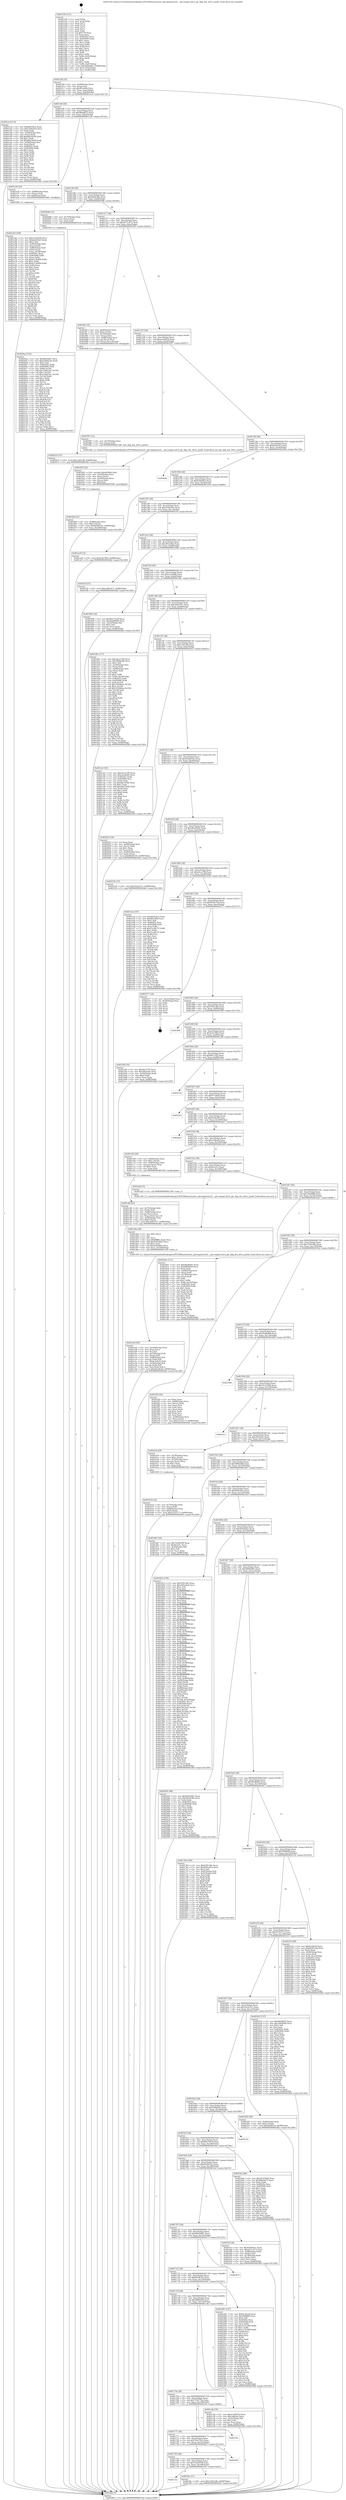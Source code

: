 digraph "0x401250" {
  label = "0x401250 (/mnt/c/Users/mathe/Desktop/tcc/POCII/binaries/extr_gitcompatwin32....git-compat-util.h_git_skip_dos_drive_prefix_Final-ollvm.out::main(0))"
  labelloc = "t"
  node[shape=record]

  Entry [label="",width=0.3,height=0.3,shape=circle,fillcolor=black,style=filled]
  "0x4012bf" [label="{
     0x4012bf [32]\l
     | [instrs]\l
     &nbsp;&nbsp;0x4012bf \<+6\>: mov -0x98(%rbp),%eax\l
     &nbsp;&nbsp;0x4012c5 \<+2\>: mov %eax,%ecx\l
     &nbsp;&nbsp;0x4012c7 \<+6\>: sub $0x8f5cef64,%ecx\l
     &nbsp;&nbsp;0x4012cd \<+6\>: mov %eax,-0xac(%rbp)\l
     &nbsp;&nbsp;0x4012d3 \<+6\>: mov %ecx,-0xb0(%rbp)\l
     &nbsp;&nbsp;0x4012d9 \<+6\>: je 0000000000401ecd \<main+0xc7d\>\l
  }"]
  "0x401ecd" [label="{
     0x401ecd [114]\l
     | [instrs]\l
     &nbsp;&nbsp;0x401ecd \<+5\>: mov $0xbb452fc2,%eax\l
     &nbsp;&nbsp;0x401ed2 \<+5\>: mov $0xc5ddc01b,%ecx\l
     &nbsp;&nbsp;0x401ed7 \<+2\>: xor %edx,%edx\l
     &nbsp;&nbsp;0x401ed9 \<+4\>: mov -0x58(%rbp),%rsi\l
     &nbsp;&nbsp;0x401edd \<+2\>: mov (%rsi),%edi\l
     &nbsp;&nbsp;0x401edf \<+6\>: add $0xd9b16e69,%edi\l
     &nbsp;&nbsp;0x401ee5 \<+3\>: add $0x1,%edi\l
     &nbsp;&nbsp;0x401ee8 \<+6\>: sub $0xd9b16e69,%edi\l
     &nbsp;&nbsp;0x401eee \<+4\>: mov -0x58(%rbp),%rsi\l
     &nbsp;&nbsp;0x401ef2 \<+2\>: mov %edi,(%rsi)\l
     &nbsp;&nbsp;0x401ef4 \<+7\>: mov 0x40505c,%edi\l
     &nbsp;&nbsp;0x401efb \<+8\>: mov 0x405060,%r8d\l
     &nbsp;&nbsp;0x401f03 \<+3\>: sub $0x1,%edx\l
     &nbsp;&nbsp;0x401f06 \<+3\>: mov %edi,%r9d\l
     &nbsp;&nbsp;0x401f09 \<+3\>: add %edx,%r9d\l
     &nbsp;&nbsp;0x401f0c \<+4\>: imul %r9d,%edi\l
     &nbsp;&nbsp;0x401f10 \<+3\>: and $0x1,%edi\l
     &nbsp;&nbsp;0x401f13 \<+3\>: cmp $0x0,%edi\l
     &nbsp;&nbsp;0x401f16 \<+4\>: sete %r10b\l
     &nbsp;&nbsp;0x401f1a \<+4\>: cmp $0xa,%r8d\l
     &nbsp;&nbsp;0x401f1e \<+4\>: setl %r11b\l
     &nbsp;&nbsp;0x401f22 \<+3\>: mov %r10b,%bl\l
     &nbsp;&nbsp;0x401f25 \<+3\>: and %r11b,%bl\l
     &nbsp;&nbsp;0x401f28 \<+3\>: xor %r11b,%r10b\l
     &nbsp;&nbsp;0x401f2b \<+3\>: or %r10b,%bl\l
     &nbsp;&nbsp;0x401f2e \<+3\>: test $0x1,%bl\l
     &nbsp;&nbsp;0x401f31 \<+3\>: cmovne %ecx,%eax\l
     &nbsp;&nbsp;0x401f34 \<+6\>: mov %eax,-0x98(%rbp)\l
     &nbsp;&nbsp;0x401f3a \<+5\>: jmp 00000000004024bf \<main+0x126f\>\l
  }"]
  "0x4012df" [label="{
     0x4012df [28]\l
     | [instrs]\l
     &nbsp;&nbsp;0x4012df \<+5\>: jmp 00000000004012e4 \<main+0x94\>\l
     &nbsp;&nbsp;0x4012e4 \<+6\>: mov -0xac(%rbp),%eax\l
     &nbsp;&nbsp;0x4012ea \<+5\>: sub $0x98edf472,%eax\l
     &nbsp;&nbsp;0x4012ef \<+6\>: mov %eax,-0xb4(%rbp)\l
     &nbsp;&nbsp;0x4012f5 \<+6\>: je 0000000000401a30 \<main+0x7e0\>\l
  }"]
  Exit [label="",width=0.3,height=0.3,shape=circle,fillcolor=black,style=filled,peripheries=2]
  "0x401a30" [label="{
     0x401a30 [19]\l
     | [instrs]\l
     &nbsp;&nbsp;0x401a30 \<+7\>: mov -0x88(%rbp),%rax\l
     &nbsp;&nbsp;0x401a37 \<+3\>: mov (%rax),%rax\l
     &nbsp;&nbsp;0x401a3a \<+4\>: mov 0x8(%rax),%rdi\l
     &nbsp;&nbsp;0x401a3e \<+5\>: call 0000000000401060 \<atoi@plt\>\l
     | [calls]\l
     &nbsp;&nbsp;0x401060 \{1\} (unknown)\l
  }"]
  "0x4012fb" [label="{
     0x4012fb [28]\l
     | [instrs]\l
     &nbsp;&nbsp;0x4012fb \<+5\>: jmp 0000000000401300 \<main+0xb0\>\l
     &nbsp;&nbsp;0x401300 \<+6\>: mov -0xac(%rbp),%eax\l
     &nbsp;&nbsp;0x401306 \<+5\>: sub $0x9da9c08e,%eax\l
     &nbsp;&nbsp;0x40130b \<+6\>: mov %eax,-0xb8(%rbp)\l
     &nbsp;&nbsp;0x401311 \<+6\>: je 000000000040209b \<main+0xe4b\>\l
  }"]
  "0x4020aa" [label="{
     0x4020aa [155]\l
     | [instrs]\l
     &nbsp;&nbsp;0x4020aa \<+5\>: mov $0x6b65bf61,%ecx\l
     &nbsp;&nbsp;0x4020af \<+5\>: mov $0xd16b61de,%edx\l
     &nbsp;&nbsp;0x4020b4 \<+3\>: mov $0x1,%sil\l
     &nbsp;&nbsp;0x4020b7 \<+8\>: mov 0x40505c,%r8d\l
     &nbsp;&nbsp;0x4020bf \<+8\>: mov 0x405060,%r9d\l
     &nbsp;&nbsp;0x4020c7 \<+3\>: mov %r8d,%r10d\l
     &nbsp;&nbsp;0x4020ca \<+7\>: add $0x15b623a1,%r10d\l
     &nbsp;&nbsp;0x4020d1 \<+4\>: sub $0x1,%r10d\l
     &nbsp;&nbsp;0x4020d5 \<+7\>: sub $0x15b623a1,%r10d\l
     &nbsp;&nbsp;0x4020dc \<+4\>: imul %r10d,%r8d\l
     &nbsp;&nbsp;0x4020e0 \<+4\>: and $0x1,%r8d\l
     &nbsp;&nbsp;0x4020e4 \<+4\>: cmp $0x0,%r8d\l
     &nbsp;&nbsp;0x4020e8 \<+4\>: sete %r11b\l
     &nbsp;&nbsp;0x4020ec \<+4\>: cmp $0xa,%r9d\l
     &nbsp;&nbsp;0x4020f0 \<+3\>: setl %bl\l
     &nbsp;&nbsp;0x4020f3 \<+3\>: mov %r11b,%r14b\l
     &nbsp;&nbsp;0x4020f6 \<+4\>: xor $0xff,%r14b\l
     &nbsp;&nbsp;0x4020fa \<+3\>: mov %bl,%r15b\l
     &nbsp;&nbsp;0x4020fd \<+4\>: xor $0xff,%r15b\l
     &nbsp;&nbsp;0x402101 \<+4\>: xor $0x1,%sil\l
     &nbsp;&nbsp;0x402105 \<+3\>: mov %r14b,%r12b\l
     &nbsp;&nbsp;0x402108 \<+4\>: and $0xff,%r12b\l
     &nbsp;&nbsp;0x40210c \<+3\>: and %sil,%r11b\l
     &nbsp;&nbsp;0x40210f \<+3\>: mov %r15b,%r13b\l
     &nbsp;&nbsp;0x402112 \<+4\>: and $0xff,%r13b\l
     &nbsp;&nbsp;0x402116 \<+3\>: and %sil,%bl\l
     &nbsp;&nbsp;0x402119 \<+3\>: or %r11b,%r12b\l
     &nbsp;&nbsp;0x40211c \<+3\>: or %bl,%r13b\l
     &nbsp;&nbsp;0x40211f \<+3\>: xor %r13b,%r12b\l
     &nbsp;&nbsp;0x402122 \<+3\>: or %r15b,%r14b\l
     &nbsp;&nbsp;0x402125 \<+4\>: xor $0xff,%r14b\l
     &nbsp;&nbsp;0x402129 \<+4\>: or $0x1,%sil\l
     &nbsp;&nbsp;0x40212d \<+3\>: and %sil,%r14b\l
     &nbsp;&nbsp;0x402130 \<+3\>: or %r14b,%r12b\l
     &nbsp;&nbsp;0x402133 \<+4\>: test $0x1,%r12b\l
     &nbsp;&nbsp;0x402137 \<+3\>: cmovne %edx,%ecx\l
     &nbsp;&nbsp;0x40213a \<+6\>: mov %ecx,-0x98(%rbp)\l
     &nbsp;&nbsp;0x402140 \<+5\>: jmp 00000000004024bf \<main+0x126f\>\l
  }"]
  "0x40209b" [label="{
     0x40209b [15]\l
     | [instrs]\l
     &nbsp;&nbsp;0x40209b \<+4\>: mov -0x70(%rbp),%rax\l
     &nbsp;&nbsp;0x40209f \<+3\>: mov (%rax),%rax\l
     &nbsp;&nbsp;0x4020a2 \<+3\>: mov %rax,%rdi\l
     &nbsp;&nbsp;0x4020a5 \<+5\>: call 0000000000401030 \<free@plt\>\l
     | [calls]\l
     &nbsp;&nbsp;0x401030 \{1\} (unknown)\l
  }"]
  "0x401317" [label="{
     0x401317 [28]\l
     | [instrs]\l
     &nbsp;&nbsp;0x401317 \<+5\>: jmp 000000000040131c \<main+0xcc\>\l
     &nbsp;&nbsp;0x40131c \<+6\>: mov -0xac(%rbp),%eax\l
     &nbsp;&nbsp;0x401322 \<+5\>: sub $0xa071c473,%eax\l
     &nbsp;&nbsp;0x401327 \<+6\>: mov %eax,-0xbc(%rbp)\l
     &nbsp;&nbsp;0x40132d \<+6\>: je 0000000000401ff3 \<main+0xda3\>\l
  }"]
  "0x402014" [label="{
     0x402014 [15]\l
     | [instrs]\l
     &nbsp;&nbsp;0x402014 \<+10\>: movl $0xccb612f6,-0x98(%rbp)\l
     &nbsp;&nbsp;0x40201e \<+5\>: jmp 00000000004024bf \<main+0x126f\>\l
  }"]
  "0x401ff3" [label="{
     0x401ff3 [33]\l
     | [instrs]\l
     &nbsp;&nbsp;0x401ff3 \<+4\>: mov -0x40(%rbp),%rax\l
     &nbsp;&nbsp;0x401ff7 \<+6\>: movl $0x1,(%rax)\l
     &nbsp;&nbsp;0x401ffd \<+4\>: mov -0x70(%rbp),%rax\l
     &nbsp;&nbsp;0x402001 \<+3\>: mov (%rax),%rax\l
     &nbsp;&nbsp;0x402004 \<+4\>: mov -0x48(%rbp),%rcx\l
     &nbsp;&nbsp;0x402008 \<+3\>: movslq (%rcx),%rcx\l
     &nbsp;&nbsp;0x40200b \<+4\>: mov (%rax,%rcx,8),%rdi\l
     &nbsp;&nbsp;0x40200f \<+5\>: call 0000000000401030 \<free@plt\>\l
     | [calls]\l
     &nbsp;&nbsp;0x401030 \{1\} (unknown)\l
  }"]
  "0x401333" [label="{
     0x401333 [28]\l
     | [instrs]\l
     &nbsp;&nbsp;0x401333 \<+5\>: jmp 0000000000401338 \<main+0xe8\>\l
     &nbsp;&nbsp;0x401338 \<+6\>: mov -0xac(%rbp),%eax\l
     &nbsp;&nbsp;0x40133e \<+5\>: sub $0xaea59416,%eax\l
     &nbsp;&nbsp;0x401343 \<+6\>: mov %eax,-0xc0(%rbp)\l
     &nbsp;&nbsp;0x401349 \<+6\>: je 0000000000401f87 \<main+0xd37\>\l
  }"]
  "0x401fb0" [label="{
     0x401fb0 [31]\l
     | [instrs]\l
     &nbsp;&nbsp;0x401fb0 \<+4\>: mov -0x48(%rbp),%rcx\l
     &nbsp;&nbsp;0x401fb4 \<+6\>: movl $0x0,(%rcx)\l
     &nbsp;&nbsp;0x401fba \<+10\>: movl $0x682607d1,-0x98(%rbp)\l
     &nbsp;&nbsp;0x401fc4 \<+6\>: mov %eax,-0x168(%rbp)\l
     &nbsp;&nbsp;0x401fca \<+5\>: jmp 00000000004024bf \<main+0x126f\>\l
  }"]
  "0x401f87" [label="{
     0x401f87 [12]\l
     | [instrs]\l
     &nbsp;&nbsp;0x401f87 \<+4\>: mov -0x70(%rbp),%rax\l
     &nbsp;&nbsp;0x401f8b \<+3\>: mov (%rax),%rdi\l
     &nbsp;&nbsp;0x401f8e \<+5\>: call 0000000000401240 \<git_skip_dos_drive_prefix\>\l
     | [calls]\l
     &nbsp;&nbsp;0x401240 \{1\} (/mnt/c/Users/mathe/Desktop/tcc/POCII/binaries/extr_gitcompatwin32....git-compat-util.h_git_skip_dos_drive_prefix_Final-ollvm.out::git_skip_dos_drive_prefix)\l
  }"]
  "0x40134f" [label="{
     0x40134f [28]\l
     | [instrs]\l
     &nbsp;&nbsp;0x40134f \<+5\>: jmp 0000000000401354 \<main+0x104\>\l
     &nbsp;&nbsp;0x401354 \<+6\>: mov -0xac(%rbp),%eax\l
     &nbsp;&nbsp;0x40135a \<+5\>: sub $0xbb452fc2,%eax\l
     &nbsp;&nbsp;0x40135f \<+6\>: mov %eax,-0xc4(%rbp)\l
     &nbsp;&nbsp;0x401365 \<+6\>: je 000000000040244b \<main+0x11fb\>\l
  }"]
  "0x401f93" [label="{
     0x401f93 [29]\l
     | [instrs]\l
     &nbsp;&nbsp;0x401f93 \<+10\>: movabs $0x4030b6,%rdi\l
     &nbsp;&nbsp;0x401f9d \<+4\>: mov -0x50(%rbp),%rcx\l
     &nbsp;&nbsp;0x401fa1 \<+2\>: mov %eax,(%rcx)\l
     &nbsp;&nbsp;0x401fa3 \<+4\>: mov -0x50(%rbp),%rcx\l
     &nbsp;&nbsp;0x401fa7 \<+2\>: mov (%rcx),%esi\l
     &nbsp;&nbsp;0x401fa9 \<+2\>: mov $0x0,%al\l
     &nbsp;&nbsp;0x401fab \<+5\>: call 0000000000401040 \<printf@plt\>\l
     | [calls]\l
     &nbsp;&nbsp;0x401040 \{1\} (unknown)\l
  }"]
  "0x40244b" [label="{
     0x40244b\l
  }", style=dashed]
  "0x40136b" [label="{
     0x40136b [28]\l
     | [instrs]\l
     &nbsp;&nbsp;0x40136b \<+5\>: jmp 0000000000401370 \<main+0x120\>\l
     &nbsp;&nbsp;0x401370 \<+6\>: mov -0xac(%rbp),%eax\l
     &nbsp;&nbsp;0x401376 \<+5\>: sub $0xbefd38e3,%eax\l
     &nbsp;&nbsp;0x40137b \<+6\>: mov %eax,-0xc8(%rbp)\l
     &nbsp;&nbsp;0x401381 \<+6\>: je 0000000000401ae9 \<main+0x899\>\l
  }"]
  "0x4017af" [label="{
     0x4017af\l
  }", style=dashed]
  "0x401ae9" [label="{
     0x401ae9 [15]\l
     | [instrs]\l
     &nbsp;&nbsp;0x401ae9 \<+10\>: movl $0xfcde7662,-0x98(%rbp)\l
     &nbsp;&nbsp;0x401af3 \<+5\>: jmp 00000000004024bf \<main+0x126f\>\l
  }"]
  "0x401387" [label="{
     0x401387 [28]\l
     | [instrs]\l
     &nbsp;&nbsp;0x401387 \<+5\>: jmp 000000000040138c \<main+0x13c\>\l
     &nbsp;&nbsp;0x40138c \<+6\>: mov -0xac(%rbp),%eax\l
     &nbsp;&nbsp;0x401392 \<+5\>: sub $0xc5ddc01b,%eax\l
     &nbsp;&nbsp;0x401397 \<+6\>: mov %eax,-0xcc(%rbp)\l
     &nbsp;&nbsp;0x40139d \<+6\>: je 0000000000401f3f \<main+0xcef\>\l
  }"]
  "0x401f4e" [label="{
     0x401f4e [15]\l
     | [instrs]\l
     &nbsp;&nbsp;0x401f4e \<+10\>: movl $0x1520ce8b,-0x98(%rbp)\l
     &nbsp;&nbsp;0x401f58 \<+5\>: jmp 00000000004024bf \<main+0x126f\>\l
  }"]
  "0x401f3f" [label="{
     0x401f3f [15]\l
     | [instrs]\l
     &nbsp;&nbsp;0x401f3f \<+10\>: movl $0xcb0b1971,-0x98(%rbp)\l
     &nbsp;&nbsp;0x401f49 \<+5\>: jmp 00000000004024bf \<main+0x126f\>\l
  }"]
  "0x4013a3" [label="{
     0x4013a3 [28]\l
     | [instrs]\l
     &nbsp;&nbsp;0x4013a3 \<+5\>: jmp 00000000004013a8 \<main+0x158\>\l
     &nbsp;&nbsp;0x4013a8 \<+6\>: mov -0xac(%rbp),%eax\l
     &nbsp;&nbsp;0x4013ae \<+5\>: sub $0xc601e4ed,%eax\l
     &nbsp;&nbsp;0x4013b3 \<+6\>: mov %eax,-0xd0(%rbp)\l
     &nbsp;&nbsp;0x4013b9 \<+6\>: je 000000000040199b \<main+0x74b\>\l
  }"]
  "0x401793" [label="{
     0x401793 [28]\l
     | [instrs]\l
     &nbsp;&nbsp;0x401793 \<+5\>: jmp 0000000000401798 \<main+0x548\>\l
     &nbsp;&nbsp;0x401798 \<+6\>: mov -0xac(%rbp),%eax\l
     &nbsp;&nbsp;0x40179e \<+5\>: sub $0x7b2d9198,%eax\l
     &nbsp;&nbsp;0x4017a3 \<+6\>: mov %eax,-0x160(%rbp)\l
     &nbsp;&nbsp;0x4017a9 \<+6\>: je 0000000000401f4e \<main+0xcfe\>\l
  }"]
  "0x40199b" [label="{
     0x40199b [30]\l
     | [instrs]\l
     &nbsp;&nbsp;0x40199b \<+5\>: mov $0x60a75b39,%eax\l
     &nbsp;&nbsp;0x4019a0 \<+5\>: mov $0x20a80dd9,%ecx\l
     &nbsp;&nbsp;0x4019a5 \<+3\>: mov -0x35(%rbp),%dl\l
     &nbsp;&nbsp;0x4019a8 \<+3\>: test $0x1,%dl\l
     &nbsp;&nbsp;0x4019ab \<+3\>: cmovne %ecx,%eax\l
     &nbsp;&nbsp;0x4019ae \<+6\>: mov %eax,-0x98(%rbp)\l
     &nbsp;&nbsp;0x4019b4 \<+5\>: jmp 00000000004024bf \<main+0x126f\>\l
  }"]
  "0x4013bf" [label="{
     0x4013bf [28]\l
     | [instrs]\l
     &nbsp;&nbsp;0x4013bf \<+5\>: jmp 00000000004013c4 \<main+0x174\>\l
     &nbsp;&nbsp;0x4013c4 \<+6\>: mov -0xac(%rbp),%eax\l
     &nbsp;&nbsp;0x4013ca \<+5\>: sub $0xcae2bf4b,%eax\l
     &nbsp;&nbsp;0x4013cf \<+6\>: mov %eax,-0xd4(%rbp)\l
     &nbsp;&nbsp;0x4013d5 \<+6\>: je 0000000000401d0c \<main+0xabc\>\l
  }"]
  "0x402493" [label="{
     0x402493\l
  }", style=dashed]
  "0x401d0c" [label="{
     0x401d0c [171]\l
     | [instrs]\l
     &nbsp;&nbsp;0x401d0c \<+5\>: mov $0xedcca749,%eax\l
     &nbsp;&nbsp;0x401d11 \<+5\>: mov $0x3f80b448,%ecx\l
     &nbsp;&nbsp;0x401d16 \<+2\>: mov $0x1,%dl\l
     &nbsp;&nbsp;0x401d18 \<+4\>: mov -0x58(%rbp),%rsi\l
     &nbsp;&nbsp;0x401d1c \<+2\>: mov (%rsi),%edi\l
     &nbsp;&nbsp;0x401d1e \<+4\>: mov -0x60(%rbp),%rsi\l
     &nbsp;&nbsp;0x401d22 \<+2\>: cmp (%rsi),%edi\l
     &nbsp;&nbsp;0x401d24 \<+4\>: setl %r8b\l
     &nbsp;&nbsp;0x401d28 \<+4\>: and $0x1,%r8b\l
     &nbsp;&nbsp;0x401d2c \<+4\>: mov %r8b,-0x2d(%rbp)\l
     &nbsp;&nbsp;0x401d30 \<+7\>: mov 0x40505c,%edi\l
     &nbsp;&nbsp;0x401d37 \<+8\>: mov 0x405060,%r9d\l
     &nbsp;&nbsp;0x401d3f \<+3\>: mov %edi,%r10d\l
     &nbsp;&nbsp;0x401d42 \<+7\>: sub $0x10304bea,%r10d\l
     &nbsp;&nbsp;0x401d49 \<+4\>: sub $0x1,%r10d\l
     &nbsp;&nbsp;0x401d4d \<+7\>: add $0x10304bea,%r10d\l
     &nbsp;&nbsp;0x401d54 \<+4\>: imul %r10d,%edi\l
     &nbsp;&nbsp;0x401d58 \<+3\>: and $0x1,%edi\l
     &nbsp;&nbsp;0x401d5b \<+3\>: cmp $0x0,%edi\l
     &nbsp;&nbsp;0x401d5e \<+4\>: sete %r8b\l
     &nbsp;&nbsp;0x401d62 \<+4\>: cmp $0xa,%r9d\l
     &nbsp;&nbsp;0x401d66 \<+4\>: setl %r11b\l
     &nbsp;&nbsp;0x401d6a \<+3\>: mov %r8b,%bl\l
     &nbsp;&nbsp;0x401d6d \<+3\>: xor $0xff,%bl\l
     &nbsp;&nbsp;0x401d70 \<+3\>: mov %r11b,%r14b\l
     &nbsp;&nbsp;0x401d73 \<+4\>: xor $0xff,%r14b\l
     &nbsp;&nbsp;0x401d77 \<+3\>: xor $0x1,%dl\l
     &nbsp;&nbsp;0x401d7a \<+3\>: mov %bl,%r15b\l
     &nbsp;&nbsp;0x401d7d \<+4\>: and $0xff,%r15b\l
     &nbsp;&nbsp;0x401d81 \<+3\>: and %dl,%r8b\l
     &nbsp;&nbsp;0x401d84 \<+3\>: mov %r14b,%r12b\l
     &nbsp;&nbsp;0x401d87 \<+4\>: and $0xff,%r12b\l
     &nbsp;&nbsp;0x401d8b \<+3\>: and %dl,%r11b\l
     &nbsp;&nbsp;0x401d8e \<+3\>: or %r8b,%r15b\l
     &nbsp;&nbsp;0x401d91 \<+3\>: or %r11b,%r12b\l
     &nbsp;&nbsp;0x401d94 \<+3\>: xor %r12b,%r15b\l
     &nbsp;&nbsp;0x401d97 \<+3\>: or %r14b,%bl\l
     &nbsp;&nbsp;0x401d9a \<+3\>: xor $0xff,%bl\l
     &nbsp;&nbsp;0x401d9d \<+3\>: or $0x1,%dl\l
     &nbsp;&nbsp;0x401da0 \<+2\>: and %dl,%bl\l
     &nbsp;&nbsp;0x401da2 \<+3\>: or %bl,%r15b\l
     &nbsp;&nbsp;0x401da5 \<+4\>: test $0x1,%r15b\l
     &nbsp;&nbsp;0x401da9 \<+3\>: cmovne %ecx,%eax\l
     &nbsp;&nbsp;0x401dac \<+6\>: mov %eax,-0x98(%rbp)\l
     &nbsp;&nbsp;0x401db2 \<+5\>: jmp 00000000004024bf \<main+0x126f\>\l
  }"]
  "0x4013db" [label="{
     0x4013db [28]\l
     | [instrs]\l
     &nbsp;&nbsp;0x4013db \<+5\>: jmp 00000000004013e0 \<main+0x190\>\l
     &nbsp;&nbsp;0x4013e0 \<+6\>: mov -0xac(%rbp),%eax\l
     &nbsp;&nbsp;0x4013e6 \<+5\>: sub $0xcb0b1971,%eax\l
     &nbsp;&nbsp;0x4013eb \<+6\>: mov %eax,-0xd8(%rbp)\l
     &nbsp;&nbsp;0x4013f1 \<+6\>: je 0000000000401cb1 \<main+0xa61\>\l
  }"]
  "0x401777" [label="{
     0x401777 [28]\l
     | [instrs]\l
     &nbsp;&nbsp;0x401777 \<+5\>: jmp 000000000040177c \<main+0x52c\>\l
     &nbsp;&nbsp;0x40177c \<+6\>: mov -0xac(%rbp),%eax\l
     &nbsp;&nbsp;0x401782 \<+5\>: sub $0x79e27cb5,%eax\l
     &nbsp;&nbsp;0x401787 \<+6\>: mov %eax,-0x15c(%rbp)\l
     &nbsp;&nbsp;0x40178d \<+6\>: je 0000000000402493 \<main+0x1243\>\l
  }"]
  "0x401cb1" [label="{
     0x401cb1 [91]\l
     | [instrs]\l
     &nbsp;&nbsp;0x401cb1 \<+5\>: mov $0xedcca749,%eax\l
     &nbsp;&nbsp;0x401cb6 \<+5\>: mov $0xcae2bf4b,%ecx\l
     &nbsp;&nbsp;0x401cbb \<+7\>: mov 0x40505c,%edx\l
     &nbsp;&nbsp;0x401cc2 \<+7\>: mov 0x405060,%esi\l
     &nbsp;&nbsp;0x401cc9 \<+2\>: mov %edx,%edi\l
     &nbsp;&nbsp;0x401ccb \<+6\>: sub $0x44e1034b,%edi\l
     &nbsp;&nbsp;0x401cd1 \<+3\>: sub $0x1,%edi\l
     &nbsp;&nbsp;0x401cd4 \<+6\>: add $0x44e1034b,%edi\l
     &nbsp;&nbsp;0x401cda \<+3\>: imul %edi,%edx\l
     &nbsp;&nbsp;0x401cdd \<+3\>: and $0x1,%edx\l
     &nbsp;&nbsp;0x401ce0 \<+3\>: cmp $0x0,%edx\l
     &nbsp;&nbsp;0x401ce3 \<+4\>: sete %r8b\l
     &nbsp;&nbsp;0x401ce7 \<+3\>: cmp $0xa,%esi\l
     &nbsp;&nbsp;0x401cea \<+4\>: setl %r9b\l
     &nbsp;&nbsp;0x401cee \<+3\>: mov %r8b,%r10b\l
     &nbsp;&nbsp;0x401cf1 \<+3\>: and %r9b,%r10b\l
     &nbsp;&nbsp;0x401cf4 \<+3\>: xor %r9b,%r8b\l
     &nbsp;&nbsp;0x401cf7 \<+3\>: or %r8b,%r10b\l
     &nbsp;&nbsp;0x401cfa \<+4\>: test $0x1,%r10b\l
     &nbsp;&nbsp;0x401cfe \<+3\>: cmovne %ecx,%eax\l
     &nbsp;&nbsp;0x401d01 \<+6\>: mov %eax,-0x98(%rbp)\l
     &nbsp;&nbsp;0x401d07 \<+5\>: jmp 00000000004024bf \<main+0x126f\>\l
  }"]
  "0x4013f7" [label="{
     0x4013f7 [28]\l
     | [instrs]\l
     &nbsp;&nbsp;0x4013f7 \<+5\>: jmp 00000000004013fc \<main+0x1ac\>\l
     &nbsp;&nbsp;0x4013fc \<+6\>: mov -0xac(%rbp),%eax\l
     &nbsp;&nbsp;0x401402 \<+5\>: sub $0xccb612f6,%eax\l
     &nbsp;&nbsp;0x401407 \<+6\>: mov %eax,-0xdc(%rbp)\l
     &nbsp;&nbsp;0x40140d \<+6\>: je 0000000000402023 \<main+0xdd3\>\l
  }"]
  "0x4021be" [label="{
     0x4021be\l
  }", style=dashed]
  "0x402023" [label="{
     0x402023 [34]\l
     | [instrs]\l
     &nbsp;&nbsp;0x402023 \<+2\>: xor %eax,%eax\l
     &nbsp;&nbsp;0x402025 \<+4\>: mov -0x48(%rbp),%rcx\l
     &nbsp;&nbsp;0x402029 \<+2\>: mov (%rcx),%edx\l
     &nbsp;&nbsp;0x40202b \<+3\>: sub $0x1,%eax\l
     &nbsp;&nbsp;0x40202e \<+2\>: sub %eax,%edx\l
     &nbsp;&nbsp;0x402030 \<+4\>: mov -0x48(%rbp),%rcx\l
     &nbsp;&nbsp;0x402034 \<+2\>: mov %edx,(%rcx)\l
     &nbsp;&nbsp;0x402036 \<+10\>: movl $0x682607d1,-0x98(%rbp)\l
     &nbsp;&nbsp;0x402040 \<+5\>: jmp 00000000004024bf \<main+0x126f\>\l
  }"]
  "0x401413" [label="{
     0x401413 [28]\l
     | [instrs]\l
     &nbsp;&nbsp;0x401413 \<+5\>: jmp 0000000000401418 \<main+0x1c8\>\l
     &nbsp;&nbsp;0x401418 \<+6\>: mov -0xac(%rbp),%eax\l
     &nbsp;&nbsp;0x40141e \<+5\>: sub $0xd16b61de,%eax\l
     &nbsp;&nbsp;0x401423 \<+6\>: mov %eax,-0xe0(%rbp)\l
     &nbsp;&nbsp;0x401429 \<+6\>: je 0000000000402145 \<main+0xef5\>\l
  }"]
  "0x401e02" [label="{
     0x401e02 [56]\l
     | [instrs]\l
     &nbsp;&nbsp;0x401e02 \<+6\>: mov -0x164(%rbp),%ecx\l
     &nbsp;&nbsp;0x401e08 \<+3\>: imul %eax,%ecx\l
     &nbsp;&nbsp;0x401e0b \<+3\>: mov %cl,%sil\l
     &nbsp;&nbsp;0x401e0e \<+4\>: mov -0x70(%rbp),%rdi\l
     &nbsp;&nbsp;0x401e12 \<+3\>: mov (%rdi),%rdi\l
     &nbsp;&nbsp;0x401e15 \<+4\>: mov -0x68(%rbp),%r8\l
     &nbsp;&nbsp;0x401e19 \<+3\>: movslq (%r8),%r8\l
     &nbsp;&nbsp;0x401e1c \<+4\>: mov (%rdi,%r8,8),%rdi\l
     &nbsp;&nbsp;0x401e20 \<+4\>: mov -0x58(%rbp),%r8\l
     &nbsp;&nbsp;0x401e24 \<+3\>: movslq (%r8),%r8\l
     &nbsp;&nbsp;0x401e27 \<+4\>: mov %sil,(%rdi,%r8,1)\l
     &nbsp;&nbsp;0x401e2b \<+10\>: movl $0xd6a34e92,-0x98(%rbp)\l
     &nbsp;&nbsp;0x401e35 \<+5\>: jmp 00000000004024bf \<main+0x126f\>\l
  }"]
  "0x402145" [label="{
     0x402145 [15]\l
     | [instrs]\l
     &nbsp;&nbsp;0x402145 \<+10\>: movl $0x55a3a7e1,-0x98(%rbp)\l
     &nbsp;&nbsp;0x40214f \<+5\>: jmp 00000000004024bf \<main+0x126f\>\l
  }"]
  "0x40142f" [label="{
     0x40142f [28]\l
     | [instrs]\l
     &nbsp;&nbsp;0x40142f \<+5\>: jmp 0000000000401434 \<main+0x1e4\>\l
     &nbsp;&nbsp;0x401434 \<+6\>: mov -0xac(%rbp),%eax\l
     &nbsp;&nbsp;0x40143a \<+5\>: sub $0xd6a34e92,%eax\l
     &nbsp;&nbsp;0x40143f \<+6\>: mov %eax,-0xe4(%rbp)\l
     &nbsp;&nbsp;0x401445 \<+6\>: je 0000000000401e3a \<main+0xbea\>\l
  }"]
  "0x401dda" [label="{
     0x401dda [40]\l
     | [instrs]\l
     &nbsp;&nbsp;0x401dda \<+5\>: mov $0x2,%ecx\l
     &nbsp;&nbsp;0x401ddf \<+1\>: cltd\l
     &nbsp;&nbsp;0x401de0 \<+2\>: idiv %ecx\l
     &nbsp;&nbsp;0x401de2 \<+6\>: imul $0xfffffffe,%edx,%ecx\l
     &nbsp;&nbsp;0x401de8 \<+6\>: add $0x9345d6b3,%ecx\l
     &nbsp;&nbsp;0x401dee \<+3\>: add $0x1,%ecx\l
     &nbsp;&nbsp;0x401df1 \<+6\>: sub $0x9345d6b3,%ecx\l
     &nbsp;&nbsp;0x401df7 \<+6\>: mov %ecx,-0x164(%rbp)\l
     &nbsp;&nbsp;0x401dfd \<+5\>: call 0000000000401160 \<next_i\>\l
     | [calls]\l
     &nbsp;&nbsp;0x401160 \{1\} (/mnt/c/Users/mathe/Desktop/tcc/POCII/binaries/extr_gitcompatwin32....git-compat-util.h_git_skip_dos_drive_prefix_Final-ollvm.out::next_i)\l
  }"]
  "0x401e3a" [label="{
     0x401e3a [147]\l
     | [instrs]\l
     &nbsp;&nbsp;0x401e3a \<+5\>: mov $0xbb452fc2,%eax\l
     &nbsp;&nbsp;0x401e3f \<+5\>: mov $0x8f5cef64,%ecx\l
     &nbsp;&nbsp;0x401e44 \<+2\>: mov $0x1,%dl\l
     &nbsp;&nbsp;0x401e46 \<+7\>: mov 0x40505c,%esi\l
     &nbsp;&nbsp;0x401e4d \<+7\>: mov 0x405060,%edi\l
     &nbsp;&nbsp;0x401e54 \<+3\>: mov %esi,%r8d\l
     &nbsp;&nbsp;0x401e57 \<+7\>: add $0x31a36c75,%r8d\l
     &nbsp;&nbsp;0x401e5e \<+4\>: sub $0x1,%r8d\l
     &nbsp;&nbsp;0x401e62 \<+7\>: sub $0x31a36c75,%r8d\l
     &nbsp;&nbsp;0x401e69 \<+4\>: imul %r8d,%esi\l
     &nbsp;&nbsp;0x401e6d \<+3\>: and $0x1,%esi\l
     &nbsp;&nbsp;0x401e70 \<+3\>: cmp $0x0,%esi\l
     &nbsp;&nbsp;0x401e73 \<+4\>: sete %r9b\l
     &nbsp;&nbsp;0x401e77 \<+3\>: cmp $0xa,%edi\l
     &nbsp;&nbsp;0x401e7a \<+4\>: setl %r10b\l
     &nbsp;&nbsp;0x401e7e \<+3\>: mov %r9b,%r11b\l
     &nbsp;&nbsp;0x401e81 \<+4\>: xor $0xff,%r11b\l
     &nbsp;&nbsp;0x401e85 \<+3\>: mov %r10b,%bl\l
     &nbsp;&nbsp;0x401e88 \<+3\>: xor $0xff,%bl\l
     &nbsp;&nbsp;0x401e8b \<+3\>: xor $0x1,%dl\l
     &nbsp;&nbsp;0x401e8e \<+3\>: mov %r11b,%r14b\l
     &nbsp;&nbsp;0x401e91 \<+4\>: and $0xff,%r14b\l
     &nbsp;&nbsp;0x401e95 \<+3\>: and %dl,%r9b\l
     &nbsp;&nbsp;0x401e98 \<+3\>: mov %bl,%r15b\l
     &nbsp;&nbsp;0x401e9b \<+4\>: and $0xff,%r15b\l
     &nbsp;&nbsp;0x401e9f \<+3\>: and %dl,%r10b\l
     &nbsp;&nbsp;0x401ea2 \<+3\>: or %r9b,%r14b\l
     &nbsp;&nbsp;0x401ea5 \<+3\>: or %r10b,%r15b\l
     &nbsp;&nbsp;0x401ea8 \<+3\>: xor %r15b,%r14b\l
     &nbsp;&nbsp;0x401eab \<+3\>: or %bl,%r11b\l
     &nbsp;&nbsp;0x401eae \<+4\>: xor $0xff,%r11b\l
     &nbsp;&nbsp;0x401eb2 \<+3\>: or $0x1,%dl\l
     &nbsp;&nbsp;0x401eb5 \<+3\>: and %dl,%r11b\l
     &nbsp;&nbsp;0x401eb8 \<+3\>: or %r11b,%r14b\l
     &nbsp;&nbsp;0x401ebb \<+4\>: test $0x1,%r14b\l
     &nbsp;&nbsp;0x401ebf \<+3\>: cmovne %ecx,%eax\l
     &nbsp;&nbsp;0x401ec2 \<+6\>: mov %eax,-0x98(%rbp)\l
     &nbsp;&nbsp;0x401ec8 \<+5\>: jmp 00000000004024bf \<main+0x126f\>\l
  }"]
  "0x40144b" [label="{
     0x40144b [28]\l
     | [instrs]\l
     &nbsp;&nbsp;0x40144b \<+5\>: jmp 0000000000401450 \<main+0x200\>\l
     &nbsp;&nbsp;0x401450 \<+6\>: mov -0xac(%rbp),%eax\l
     &nbsp;&nbsp;0x401456 \<+5\>: sub $0xedcca749,%eax\l
     &nbsp;&nbsp;0x40145b \<+6\>: mov %eax,-0xe8(%rbp)\l
     &nbsp;&nbsp;0x401461 \<+6\>: je 0000000000402426 \<main+0x11d6\>\l
  }"]
  "0x401c86" [label="{
     0x401c86 [43]\l
     | [instrs]\l
     &nbsp;&nbsp;0x401c86 \<+4\>: mov -0x70(%rbp),%rdi\l
     &nbsp;&nbsp;0x401c8a \<+3\>: mov (%rdi),%rdi\l
     &nbsp;&nbsp;0x401c8d \<+4\>: mov -0x68(%rbp),%rcx\l
     &nbsp;&nbsp;0x401c91 \<+3\>: movslq (%rcx),%rcx\l
     &nbsp;&nbsp;0x401c94 \<+4\>: mov %rax,(%rdi,%rcx,8)\l
     &nbsp;&nbsp;0x401c98 \<+4\>: mov -0x58(%rbp),%rax\l
     &nbsp;&nbsp;0x401c9c \<+6\>: movl $0x0,(%rax)\l
     &nbsp;&nbsp;0x401ca2 \<+10\>: movl $0xcb0b1971,-0x98(%rbp)\l
     &nbsp;&nbsp;0x401cac \<+5\>: jmp 00000000004024bf \<main+0x126f\>\l
  }"]
  "0x402426" [label="{
     0x402426\l
  }", style=dashed]
  "0x401467" [label="{
     0x401467 [28]\l
     | [instrs]\l
     &nbsp;&nbsp;0x401467 \<+5\>: jmp 000000000040146c \<main+0x21c\>\l
     &nbsp;&nbsp;0x40146c \<+6\>: mov -0xac(%rbp),%eax\l
     &nbsp;&nbsp;0x401472 \<+5\>: sub $0xf038116d,%eax\l
     &nbsp;&nbsp;0x401477 \<+6\>: mov %eax,-0xec(%rbp)\l
     &nbsp;&nbsp;0x40147d \<+6\>: je 0000000000402377 \<main+0x1127\>\l
  }"]
  "0x40175b" [label="{
     0x40175b [28]\l
     | [instrs]\l
     &nbsp;&nbsp;0x40175b \<+5\>: jmp 0000000000401760 \<main+0x510\>\l
     &nbsp;&nbsp;0x401760 \<+6\>: mov -0xac(%rbp),%eax\l
     &nbsp;&nbsp;0x401766 \<+5\>: sub $0x7354770a,%eax\l
     &nbsp;&nbsp;0x40176b \<+6\>: mov %eax,-0x158(%rbp)\l
     &nbsp;&nbsp;0x401771 \<+6\>: je 00000000004021be \<main+0xf6e\>\l
  }"]
  "0x402377" [label="{
     0x402377 [18]\l
     | [instrs]\l
     &nbsp;&nbsp;0x402377 \<+3\>: mov -0x2c(%rbp),%eax\l
     &nbsp;&nbsp;0x40237a \<+4\>: lea -0x28(%rbp),%rsp\l
     &nbsp;&nbsp;0x40237e \<+1\>: pop %rbx\l
     &nbsp;&nbsp;0x40237f \<+2\>: pop %r12\l
     &nbsp;&nbsp;0x402381 \<+2\>: pop %r13\l
     &nbsp;&nbsp;0x402383 \<+2\>: pop %r14\l
     &nbsp;&nbsp;0x402385 \<+2\>: pop %r15\l
     &nbsp;&nbsp;0x402387 \<+1\>: pop %rbp\l
     &nbsp;&nbsp;0x402388 \<+1\>: ret\l
  }"]
  "0x401483" [label="{
     0x401483 [28]\l
     | [instrs]\l
     &nbsp;&nbsp;0x401483 \<+5\>: jmp 0000000000401488 \<main+0x238\>\l
     &nbsp;&nbsp;0x401488 \<+6\>: mov -0xac(%rbp),%eax\l
     &nbsp;&nbsp;0x40148e \<+5\>: sub $0xf185c28e,%eax\l
     &nbsp;&nbsp;0x401493 \<+6\>: mov %eax,-0xf0(%rbp)\l
     &nbsp;&nbsp;0x401499 \<+6\>: je 0000000000402389 \<main+0x1139\>\l
  }"]
  "0x401c4b" [label="{
     0x401c4b [30]\l
     | [instrs]\l
     &nbsp;&nbsp;0x401c4b \<+5\>: mov $0xaea59416,%eax\l
     &nbsp;&nbsp;0x401c50 \<+5\>: mov $0xca48e4e,%ecx\l
     &nbsp;&nbsp;0x401c55 \<+3\>: mov -0x2e(%rbp),%dl\l
     &nbsp;&nbsp;0x401c58 \<+3\>: test $0x1,%dl\l
     &nbsp;&nbsp;0x401c5b \<+3\>: cmovne %ecx,%eax\l
     &nbsp;&nbsp;0x401c5e \<+6\>: mov %eax,-0x98(%rbp)\l
     &nbsp;&nbsp;0x401c64 \<+5\>: jmp 00000000004024bf \<main+0x126f\>\l
  }"]
  "0x402389" [label="{
     0x402389\l
  }", style=dashed]
  "0x40149f" [label="{
     0x40149f [28]\l
     | [instrs]\l
     &nbsp;&nbsp;0x40149f \<+5\>: jmp 00000000004014a4 \<main+0x254\>\l
     &nbsp;&nbsp;0x4014a4 \<+6\>: mov -0xac(%rbp),%eax\l
     &nbsp;&nbsp;0x4014aa \<+5\>: sub $0xfcde7662,%eax\l
     &nbsp;&nbsp;0x4014af \<+6\>: mov %eax,-0xf4(%rbp)\l
     &nbsp;&nbsp;0x4014b5 \<+6\>: je 0000000000401af8 \<main+0x8a8\>\l
  }"]
  "0x40173f" [label="{
     0x40173f [28]\l
     | [instrs]\l
     &nbsp;&nbsp;0x40173f \<+5\>: jmp 0000000000401744 \<main+0x4f4\>\l
     &nbsp;&nbsp;0x401744 \<+6\>: mov -0xac(%rbp),%eax\l
     &nbsp;&nbsp;0x40174a \<+5\>: sub $0x6ff04d59,%eax\l
     &nbsp;&nbsp;0x40174f \<+6\>: mov %eax,-0x154(%rbp)\l
     &nbsp;&nbsp;0x401755 \<+6\>: je 0000000000401c4b \<main+0x9fb\>\l
  }"]
  "0x401af8" [label="{
     0x401af8 [30]\l
     | [instrs]\l
     &nbsp;&nbsp;0x401af8 \<+5\>: mov $0x46a7343,%eax\l
     &nbsp;&nbsp;0x401afd \<+5\>: mov $0x2f0cbe4c,%ecx\l
     &nbsp;&nbsp;0x401b02 \<+3\>: mov -0x34(%rbp),%edx\l
     &nbsp;&nbsp;0x401b05 \<+3\>: cmp $0x0,%edx\l
     &nbsp;&nbsp;0x401b08 \<+3\>: cmove %ecx,%eax\l
     &nbsp;&nbsp;0x401b0b \<+6\>: mov %eax,-0x98(%rbp)\l
     &nbsp;&nbsp;0x401b11 \<+5\>: jmp 00000000004024bf \<main+0x126f\>\l
  }"]
  "0x4014bb" [label="{
     0x4014bb [28]\l
     | [instrs]\l
     &nbsp;&nbsp;0x4014bb \<+5\>: jmp 00000000004014c0 \<main+0x270\>\l
     &nbsp;&nbsp;0x4014c0 \<+6\>: mov -0xac(%rbp),%eax\l
     &nbsp;&nbsp;0x4014c6 \<+5\>: sub $0x46a7343,%eax\l
     &nbsp;&nbsp;0x4014cb \<+6\>: mov %eax,-0xf8(%rbp)\l
     &nbsp;&nbsp;0x4014d1 \<+6\>: je 0000000000402154 \<main+0xf04\>\l
  }"]
  "0x402281" [label="{
     0x402281 [147]\l
     | [instrs]\l
     &nbsp;&nbsp;0x402281 \<+5\>: mov $0x9c24a58,%eax\l
     &nbsp;&nbsp;0x402286 \<+5\>: mov $0x44ffdf49,%ecx\l
     &nbsp;&nbsp;0x40228b \<+2\>: mov $0x1,%dl\l
     &nbsp;&nbsp;0x40228d \<+7\>: mov 0x40505c,%esi\l
     &nbsp;&nbsp;0x402294 \<+7\>: mov 0x405060,%edi\l
     &nbsp;&nbsp;0x40229b \<+3\>: mov %esi,%r8d\l
     &nbsp;&nbsp;0x40229e \<+7\>: add $0x1a73c499,%r8d\l
     &nbsp;&nbsp;0x4022a5 \<+4\>: sub $0x1,%r8d\l
     &nbsp;&nbsp;0x4022a9 \<+7\>: sub $0x1a73c499,%r8d\l
     &nbsp;&nbsp;0x4022b0 \<+4\>: imul %r8d,%esi\l
     &nbsp;&nbsp;0x4022b4 \<+3\>: and $0x1,%esi\l
     &nbsp;&nbsp;0x4022b7 \<+3\>: cmp $0x0,%esi\l
     &nbsp;&nbsp;0x4022ba \<+4\>: sete %r9b\l
     &nbsp;&nbsp;0x4022be \<+3\>: cmp $0xa,%edi\l
     &nbsp;&nbsp;0x4022c1 \<+4\>: setl %r10b\l
     &nbsp;&nbsp;0x4022c5 \<+3\>: mov %r9b,%r11b\l
     &nbsp;&nbsp;0x4022c8 \<+4\>: xor $0xff,%r11b\l
     &nbsp;&nbsp;0x4022cc \<+3\>: mov %r10b,%bl\l
     &nbsp;&nbsp;0x4022cf \<+3\>: xor $0xff,%bl\l
     &nbsp;&nbsp;0x4022d2 \<+3\>: xor $0x0,%dl\l
     &nbsp;&nbsp;0x4022d5 \<+3\>: mov %r11b,%r14b\l
     &nbsp;&nbsp;0x4022d8 \<+4\>: and $0x0,%r14b\l
     &nbsp;&nbsp;0x4022dc \<+3\>: and %dl,%r9b\l
     &nbsp;&nbsp;0x4022df \<+3\>: mov %bl,%r15b\l
     &nbsp;&nbsp;0x4022e2 \<+4\>: and $0x0,%r15b\l
     &nbsp;&nbsp;0x4022e6 \<+3\>: and %dl,%r10b\l
     &nbsp;&nbsp;0x4022e9 \<+3\>: or %r9b,%r14b\l
     &nbsp;&nbsp;0x4022ec \<+3\>: or %r10b,%r15b\l
     &nbsp;&nbsp;0x4022ef \<+3\>: xor %r15b,%r14b\l
     &nbsp;&nbsp;0x4022f2 \<+3\>: or %bl,%r11b\l
     &nbsp;&nbsp;0x4022f5 \<+4\>: xor $0xff,%r11b\l
     &nbsp;&nbsp;0x4022f9 \<+3\>: or $0x0,%dl\l
     &nbsp;&nbsp;0x4022fc \<+3\>: and %dl,%r11b\l
     &nbsp;&nbsp;0x4022ff \<+3\>: or %r11b,%r14b\l
     &nbsp;&nbsp;0x402302 \<+4\>: test $0x1,%r14b\l
     &nbsp;&nbsp;0x402306 \<+3\>: cmovne %ecx,%eax\l
     &nbsp;&nbsp;0x402309 \<+6\>: mov %eax,-0x98(%rbp)\l
     &nbsp;&nbsp;0x40230f \<+5\>: jmp 00000000004024bf \<main+0x126f\>\l
  }"]
  "0x402154" [label="{
     0x402154\l
  }", style=dashed]
  "0x4014d7" [label="{
     0x4014d7 [28]\l
     | [instrs]\l
     &nbsp;&nbsp;0x4014d7 \<+5\>: jmp 00000000004014dc \<main+0x28c\>\l
     &nbsp;&nbsp;0x4014dc \<+6\>: mov -0xac(%rbp),%eax\l
     &nbsp;&nbsp;0x4014e2 \<+5\>: sub $0x9714be8,%eax\l
     &nbsp;&nbsp;0x4014e7 \<+6\>: mov %eax,-0xfc(%rbp)\l
     &nbsp;&nbsp;0x4014ed \<+6\>: je 0000000000402163 \<main+0xf13\>\l
  }"]
  "0x401723" [label="{
     0x401723 [28]\l
     | [instrs]\l
     &nbsp;&nbsp;0x401723 \<+5\>: jmp 0000000000401728 \<main+0x4d8\>\l
     &nbsp;&nbsp;0x401728 \<+6\>: mov -0xac(%rbp),%eax\l
     &nbsp;&nbsp;0x40172e \<+5\>: sub $0x6fe9815a,%eax\l
     &nbsp;&nbsp;0x401733 \<+6\>: mov %eax,-0x150(%rbp)\l
     &nbsp;&nbsp;0x401739 \<+6\>: je 0000000000402281 \<main+0x1031\>\l
  }"]
  "0x402163" [label="{
     0x402163\l
  }", style=dashed]
  "0x4014f3" [label="{
     0x4014f3 [28]\l
     | [instrs]\l
     &nbsp;&nbsp;0x4014f3 \<+5\>: jmp 00000000004014f8 \<main+0x2a8\>\l
     &nbsp;&nbsp;0x4014f8 \<+6\>: mov -0xac(%rbp),%eax\l
     &nbsp;&nbsp;0x4014fe \<+5\>: sub $0x9c24a58,%eax\l
     &nbsp;&nbsp;0x401503 \<+6\>: mov %eax,-0x100(%rbp)\l
     &nbsp;&nbsp;0x401509 \<+6\>: je 00000000004024a7 \<main+0x1257\>\l
  }"]
  "0x402475" [label="{
     0x402475\l
  }", style=dashed]
  "0x4024a7" [label="{
     0x4024a7\l
  }", style=dashed]
  "0x40150f" [label="{
     0x40150f [28]\l
     | [instrs]\l
     &nbsp;&nbsp;0x40150f \<+5\>: jmp 0000000000401514 \<main+0x2c4\>\l
     &nbsp;&nbsp;0x401514 \<+6\>: mov -0xac(%rbp),%eax\l
     &nbsp;&nbsp;0x40151a \<+5\>: sub $0xca48e4e,%eax\l
     &nbsp;&nbsp;0x40151f \<+6\>: mov %eax,-0x104(%rbp)\l
     &nbsp;&nbsp;0x401525 \<+6\>: je 0000000000401c69 \<main+0xa19\>\l
  }"]
  "0x401707" [label="{
     0x401707 [28]\l
     | [instrs]\l
     &nbsp;&nbsp;0x401707 \<+5\>: jmp 000000000040170c \<main+0x4bc\>\l
     &nbsp;&nbsp;0x40170c \<+6\>: mov -0xac(%rbp),%eax\l
     &nbsp;&nbsp;0x401712 \<+5\>: sub $0x6b65bf61,%eax\l
     &nbsp;&nbsp;0x401717 \<+6\>: mov %eax,-0x14c(%rbp)\l
     &nbsp;&nbsp;0x40171d \<+6\>: je 0000000000402475 \<main+0x1225\>\l
  }"]
  "0x401c69" [label="{
     0x401c69 [29]\l
     | [instrs]\l
     &nbsp;&nbsp;0x401c69 \<+4\>: mov -0x60(%rbp),%rax\l
     &nbsp;&nbsp;0x401c6d \<+6\>: movl $0x1,(%rax)\l
     &nbsp;&nbsp;0x401c73 \<+4\>: mov -0x60(%rbp),%rax\l
     &nbsp;&nbsp;0x401c77 \<+3\>: movslq (%rax),%rax\l
     &nbsp;&nbsp;0x401c7a \<+4\>: shl $0x0,%rax\l
     &nbsp;&nbsp;0x401c7e \<+3\>: mov %rax,%rdi\l
     &nbsp;&nbsp;0x401c81 \<+5\>: call 0000000000401050 \<malloc@plt\>\l
     | [calls]\l
     &nbsp;&nbsp;0x401050 \{1\} (unknown)\l
  }"]
  "0x40152b" [label="{
     0x40152b [28]\l
     | [instrs]\l
     &nbsp;&nbsp;0x40152b \<+5\>: jmp 0000000000401530 \<main+0x2e0\>\l
     &nbsp;&nbsp;0x401530 \<+6\>: mov -0xac(%rbp),%eax\l
     &nbsp;&nbsp;0x401536 \<+5\>: sub $0xfb1ef1c,%eax\l
     &nbsp;&nbsp;0x40153b \<+6\>: mov %eax,-0x108(%rbp)\l
     &nbsp;&nbsp;0x401541 \<+6\>: je 0000000000401dd5 \<main+0xb85\>\l
  }"]
  "0x401fcf" [label="{
     0x401fcf [36]\l
     | [instrs]\l
     &nbsp;&nbsp;0x401fcf \<+5\>: mov $0x426544a1,%eax\l
     &nbsp;&nbsp;0x401fd4 \<+5\>: mov $0xa071c473,%ecx\l
     &nbsp;&nbsp;0x401fd9 \<+4\>: mov -0x48(%rbp),%rdx\l
     &nbsp;&nbsp;0x401fdd \<+2\>: mov (%rdx),%esi\l
     &nbsp;&nbsp;0x401fdf \<+4\>: mov -0x78(%rbp),%rdx\l
     &nbsp;&nbsp;0x401fe3 \<+2\>: cmp (%rdx),%esi\l
     &nbsp;&nbsp;0x401fe5 \<+3\>: cmovl %ecx,%eax\l
     &nbsp;&nbsp;0x401fe8 \<+6\>: mov %eax,-0x98(%rbp)\l
     &nbsp;&nbsp;0x401fee \<+5\>: jmp 00000000004024bf \<main+0x126f\>\l
  }"]
  "0x401dd5" [label="{
     0x401dd5 [5]\l
     | [instrs]\l
     &nbsp;&nbsp;0x401dd5 \<+5\>: call 0000000000401160 \<next_i\>\l
     | [calls]\l
     &nbsp;&nbsp;0x401160 \{1\} (/mnt/c/Users/mathe/Desktop/tcc/POCII/binaries/extr_gitcompatwin32....git-compat-util.h_git_skip_dos_drive_prefix_Final-ollvm.out::next_i)\l
  }"]
  "0x401547" [label="{
     0x401547 [28]\l
     | [instrs]\l
     &nbsp;&nbsp;0x401547 \<+5\>: jmp 000000000040154c \<main+0x2fc\>\l
     &nbsp;&nbsp;0x40154c \<+6\>: mov -0xac(%rbp),%eax\l
     &nbsp;&nbsp;0x401552 \<+5\>: sub $0x148e8fd8,%eax\l
     &nbsp;&nbsp;0x401557 \<+6\>: mov %eax,-0x10c(%rbp)\l
     &nbsp;&nbsp;0x40155d \<+6\>: je 0000000000401bdc \<main+0x98c\>\l
  }"]
  "0x401b33" [label="{
     0x401b33 [32]\l
     | [instrs]\l
     &nbsp;&nbsp;0x401b33 \<+4\>: mov -0x70(%rbp),%rdi\l
     &nbsp;&nbsp;0x401b37 \<+3\>: mov %rax,(%rdi)\l
     &nbsp;&nbsp;0x401b3a \<+4\>: mov -0x68(%rbp),%rax\l
     &nbsp;&nbsp;0x401b3e \<+6\>: movl $0x0,(%rax)\l
     &nbsp;&nbsp;0x401b44 \<+10\>: movl $0x55555173,-0x98(%rbp)\l
     &nbsp;&nbsp;0x401b4e \<+5\>: jmp 00000000004024bf \<main+0x126f\>\l
  }"]
  "0x401bdc" [label="{
     0x401bdc [111]\l
     | [instrs]\l
     &nbsp;&nbsp;0x401bdc \<+5\>: mov $0x44e8bf43,%eax\l
     &nbsp;&nbsp;0x401be1 \<+5\>: mov $0x6ff04d59,%ecx\l
     &nbsp;&nbsp;0x401be6 \<+2\>: xor %edx,%edx\l
     &nbsp;&nbsp;0x401be8 \<+4\>: mov -0x68(%rbp),%rsi\l
     &nbsp;&nbsp;0x401bec \<+2\>: mov (%rsi),%edi\l
     &nbsp;&nbsp;0x401bee \<+4\>: mov -0x78(%rbp),%rsi\l
     &nbsp;&nbsp;0x401bf2 \<+2\>: cmp (%rsi),%edi\l
     &nbsp;&nbsp;0x401bf4 \<+4\>: setl %r8b\l
     &nbsp;&nbsp;0x401bf8 \<+4\>: and $0x1,%r8b\l
     &nbsp;&nbsp;0x401bfc \<+4\>: mov %r8b,-0x2e(%rbp)\l
     &nbsp;&nbsp;0x401c00 \<+7\>: mov 0x40505c,%edi\l
     &nbsp;&nbsp;0x401c07 \<+8\>: mov 0x405060,%r9d\l
     &nbsp;&nbsp;0x401c0f \<+3\>: sub $0x1,%edx\l
     &nbsp;&nbsp;0x401c12 \<+3\>: mov %edi,%r10d\l
     &nbsp;&nbsp;0x401c15 \<+3\>: add %edx,%r10d\l
     &nbsp;&nbsp;0x401c18 \<+4\>: imul %r10d,%edi\l
     &nbsp;&nbsp;0x401c1c \<+3\>: and $0x1,%edi\l
     &nbsp;&nbsp;0x401c1f \<+3\>: cmp $0x0,%edi\l
     &nbsp;&nbsp;0x401c22 \<+4\>: sete %r8b\l
     &nbsp;&nbsp;0x401c26 \<+4\>: cmp $0xa,%r9d\l
     &nbsp;&nbsp;0x401c2a \<+4\>: setl %r11b\l
     &nbsp;&nbsp;0x401c2e \<+3\>: mov %r8b,%bl\l
     &nbsp;&nbsp;0x401c31 \<+3\>: and %r11b,%bl\l
     &nbsp;&nbsp;0x401c34 \<+3\>: xor %r11b,%r8b\l
     &nbsp;&nbsp;0x401c37 \<+3\>: or %r8b,%bl\l
     &nbsp;&nbsp;0x401c3a \<+3\>: test $0x1,%bl\l
     &nbsp;&nbsp;0x401c3d \<+3\>: cmovne %ecx,%eax\l
     &nbsp;&nbsp;0x401c40 \<+6\>: mov %eax,-0x98(%rbp)\l
     &nbsp;&nbsp;0x401c46 \<+5\>: jmp 00000000004024bf \<main+0x126f\>\l
  }"]
  "0x401563" [label="{
     0x401563 [28]\l
     | [instrs]\l
     &nbsp;&nbsp;0x401563 \<+5\>: jmp 0000000000401568 \<main+0x318\>\l
     &nbsp;&nbsp;0x401568 \<+6\>: mov -0xac(%rbp),%eax\l
     &nbsp;&nbsp;0x40156e \<+5\>: sub $0x1520ce8b,%eax\l
     &nbsp;&nbsp;0x401573 \<+6\>: mov %eax,-0x110(%rbp)\l
     &nbsp;&nbsp;0x401579 \<+6\>: je 0000000000401f5d \<main+0xd0d\>\l
  }"]
  "0x401a43" [label="{
     0x401a43 [166]\l
     | [instrs]\l
     &nbsp;&nbsp;0x401a43 \<+5\>: mov $0x25c47b00,%ecx\l
     &nbsp;&nbsp;0x401a48 \<+5\>: mov $0xbefd38e3,%edx\l
     &nbsp;&nbsp;0x401a4d \<+3\>: mov $0x1,%sil\l
     &nbsp;&nbsp;0x401a50 \<+4\>: mov -0x80(%rbp),%rdi\l
     &nbsp;&nbsp;0x401a54 \<+2\>: mov %eax,(%rdi)\l
     &nbsp;&nbsp;0x401a56 \<+4\>: mov -0x80(%rbp),%rdi\l
     &nbsp;&nbsp;0x401a5a \<+2\>: mov (%rdi),%eax\l
     &nbsp;&nbsp;0x401a5c \<+3\>: mov %eax,-0x34(%rbp)\l
     &nbsp;&nbsp;0x401a5f \<+7\>: mov 0x40505c,%eax\l
     &nbsp;&nbsp;0x401a66 \<+8\>: mov 0x405060,%r8d\l
     &nbsp;&nbsp;0x401a6e \<+3\>: mov %eax,%r9d\l
     &nbsp;&nbsp;0x401a71 \<+7\>: sub $0x6c13b499,%r9d\l
     &nbsp;&nbsp;0x401a78 \<+4\>: sub $0x1,%r9d\l
     &nbsp;&nbsp;0x401a7c \<+7\>: add $0x6c13b499,%r9d\l
     &nbsp;&nbsp;0x401a83 \<+4\>: imul %r9d,%eax\l
     &nbsp;&nbsp;0x401a87 \<+3\>: and $0x1,%eax\l
     &nbsp;&nbsp;0x401a8a \<+3\>: cmp $0x0,%eax\l
     &nbsp;&nbsp;0x401a8d \<+4\>: sete %r10b\l
     &nbsp;&nbsp;0x401a91 \<+4\>: cmp $0xa,%r8d\l
     &nbsp;&nbsp;0x401a95 \<+4\>: setl %r11b\l
     &nbsp;&nbsp;0x401a99 \<+3\>: mov %r10b,%bl\l
     &nbsp;&nbsp;0x401a9c \<+3\>: xor $0xff,%bl\l
     &nbsp;&nbsp;0x401a9f \<+3\>: mov %r11b,%r14b\l
     &nbsp;&nbsp;0x401aa2 \<+4\>: xor $0xff,%r14b\l
     &nbsp;&nbsp;0x401aa6 \<+4\>: xor $0x1,%sil\l
     &nbsp;&nbsp;0x401aaa \<+3\>: mov %bl,%r15b\l
     &nbsp;&nbsp;0x401aad \<+4\>: and $0xff,%r15b\l
     &nbsp;&nbsp;0x401ab1 \<+3\>: and %sil,%r10b\l
     &nbsp;&nbsp;0x401ab4 \<+3\>: mov %r14b,%r12b\l
     &nbsp;&nbsp;0x401ab7 \<+4\>: and $0xff,%r12b\l
     &nbsp;&nbsp;0x401abb \<+3\>: and %sil,%r11b\l
     &nbsp;&nbsp;0x401abe \<+3\>: or %r10b,%r15b\l
     &nbsp;&nbsp;0x401ac1 \<+3\>: or %r11b,%r12b\l
     &nbsp;&nbsp;0x401ac4 \<+3\>: xor %r12b,%r15b\l
     &nbsp;&nbsp;0x401ac7 \<+3\>: or %r14b,%bl\l
     &nbsp;&nbsp;0x401aca \<+3\>: xor $0xff,%bl\l
     &nbsp;&nbsp;0x401acd \<+4\>: or $0x1,%sil\l
     &nbsp;&nbsp;0x401ad1 \<+3\>: and %sil,%bl\l
     &nbsp;&nbsp;0x401ad4 \<+3\>: or %bl,%r15b\l
     &nbsp;&nbsp;0x401ad7 \<+4\>: test $0x1,%r15b\l
     &nbsp;&nbsp;0x401adb \<+3\>: cmovne %edx,%ecx\l
     &nbsp;&nbsp;0x401ade \<+6\>: mov %ecx,-0x98(%rbp)\l
     &nbsp;&nbsp;0x401ae4 \<+5\>: jmp 00000000004024bf \<main+0x126f\>\l
  }"]
  "0x401f5d" [label="{
     0x401f5d [42]\l
     | [instrs]\l
     &nbsp;&nbsp;0x401f5d \<+2\>: xor %eax,%eax\l
     &nbsp;&nbsp;0x401f5f \<+4\>: mov -0x68(%rbp),%rcx\l
     &nbsp;&nbsp;0x401f63 \<+2\>: mov (%rcx),%edx\l
     &nbsp;&nbsp;0x401f65 \<+2\>: mov %eax,%esi\l
     &nbsp;&nbsp;0x401f67 \<+2\>: sub %edx,%esi\l
     &nbsp;&nbsp;0x401f69 \<+2\>: mov %eax,%edx\l
     &nbsp;&nbsp;0x401f6b \<+3\>: sub $0x1,%edx\l
     &nbsp;&nbsp;0x401f6e \<+2\>: add %edx,%esi\l
     &nbsp;&nbsp;0x401f70 \<+2\>: sub %esi,%eax\l
     &nbsp;&nbsp;0x401f72 \<+4\>: mov -0x68(%rbp),%rcx\l
     &nbsp;&nbsp;0x401f76 \<+2\>: mov %eax,(%rcx)\l
     &nbsp;&nbsp;0x401f78 \<+10\>: movl $0x55555173,-0x98(%rbp)\l
     &nbsp;&nbsp;0x401f82 \<+5\>: jmp 00000000004024bf \<main+0x126f\>\l
  }"]
  "0x40157f" [label="{
     0x40157f [28]\l
     | [instrs]\l
     &nbsp;&nbsp;0x40157f \<+5\>: jmp 0000000000401584 \<main+0x334\>\l
     &nbsp;&nbsp;0x401584 \<+6\>: mov -0xac(%rbp),%eax\l
     &nbsp;&nbsp;0x40158a \<+5\>: sub $0x20a80dd9,%eax\l
     &nbsp;&nbsp;0x40158f \<+6\>: mov %eax,-0x114(%rbp)\l
     &nbsp;&nbsp;0x401595 \<+6\>: je 00000000004019b9 \<main+0x769\>\l
  }"]
  "0x4016eb" [label="{
     0x4016eb [28]\l
     | [instrs]\l
     &nbsp;&nbsp;0x4016eb \<+5\>: jmp 00000000004016f0 \<main+0x4a0\>\l
     &nbsp;&nbsp;0x4016f0 \<+6\>: mov -0xac(%rbp),%eax\l
     &nbsp;&nbsp;0x4016f6 \<+5\>: sub $0x682607d1,%eax\l
     &nbsp;&nbsp;0x4016fb \<+6\>: mov %eax,-0x148(%rbp)\l
     &nbsp;&nbsp;0x401701 \<+6\>: je 0000000000401fcf \<main+0xd7f\>\l
  }"]
  "0x4019b9" [label="{
     0x4019b9\l
  }", style=dashed]
  "0x40159b" [label="{
     0x40159b [28]\l
     | [instrs]\l
     &nbsp;&nbsp;0x40159b \<+5\>: jmp 00000000004015a0 \<main+0x350\>\l
     &nbsp;&nbsp;0x4015a0 \<+6\>: mov -0xac(%rbp),%eax\l
     &nbsp;&nbsp;0x4015a6 \<+5\>: sub $0x25c47b00,%eax\l
     &nbsp;&nbsp;0x4015ab \<+6\>: mov %eax,-0x118(%rbp)\l
     &nbsp;&nbsp;0x4015b1 \<+6\>: je 00000000004023ce \<main+0x117e\>\l
  }"]
  "0x4019da" [label="{
     0x4019da [86]\l
     | [instrs]\l
     &nbsp;&nbsp;0x4019da \<+5\>: mov $0x25c47b00,%eax\l
     &nbsp;&nbsp;0x4019df \<+5\>: mov $0x98edf472,%ecx\l
     &nbsp;&nbsp;0x4019e4 \<+2\>: xor %edx,%edx\l
     &nbsp;&nbsp;0x4019e6 \<+7\>: mov 0x40505c,%esi\l
     &nbsp;&nbsp;0x4019ed \<+7\>: mov 0x405060,%edi\l
     &nbsp;&nbsp;0x4019f4 \<+3\>: sub $0x1,%edx\l
     &nbsp;&nbsp;0x4019f7 \<+3\>: mov %esi,%r8d\l
     &nbsp;&nbsp;0x4019fa \<+3\>: add %edx,%r8d\l
     &nbsp;&nbsp;0x4019fd \<+4\>: imul %r8d,%esi\l
     &nbsp;&nbsp;0x401a01 \<+3\>: and $0x1,%esi\l
     &nbsp;&nbsp;0x401a04 \<+3\>: cmp $0x0,%esi\l
     &nbsp;&nbsp;0x401a07 \<+4\>: sete %r9b\l
     &nbsp;&nbsp;0x401a0b \<+3\>: cmp $0xa,%edi\l
     &nbsp;&nbsp;0x401a0e \<+4\>: setl %r10b\l
     &nbsp;&nbsp;0x401a12 \<+3\>: mov %r9b,%r11b\l
     &nbsp;&nbsp;0x401a15 \<+3\>: and %r10b,%r11b\l
     &nbsp;&nbsp;0x401a18 \<+3\>: xor %r10b,%r9b\l
     &nbsp;&nbsp;0x401a1b \<+3\>: or %r9b,%r11b\l
     &nbsp;&nbsp;0x401a1e \<+4\>: test $0x1,%r11b\l
     &nbsp;&nbsp;0x401a22 \<+3\>: cmovne %ecx,%eax\l
     &nbsp;&nbsp;0x401a25 \<+6\>: mov %eax,-0x98(%rbp)\l
     &nbsp;&nbsp;0x401a2b \<+5\>: jmp 00000000004024bf \<main+0x126f\>\l
  }"]
  "0x4023ce" [label="{
     0x4023ce\l
  }", style=dashed]
  "0x4015b7" [label="{
     0x4015b7 [28]\l
     | [instrs]\l
     &nbsp;&nbsp;0x4015b7 \<+5\>: jmp 00000000004015bc \<main+0x36c\>\l
     &nbsp;&nbsp;0x4015bc \<+6\>: mov -0xac(%rbp),%eax\l
     &nbsp;&nbsp;0x4015c2 \<+5\>: sub $0x2f0cbe4c,%eax\l
     &nbsp;&nbsp;0x4015c7 \<+6\>: mov %eax,-0x11c(%rbp)\l
     &nbsp;&nbsp;0x4015cd \<+6\>: je 0000000000401b16 \<main+0x8c6\>\l
  }"]
  "0x4016cf" [label="{
     0x4016cf [28]\l
     | [instrs]\l
     &nbsp;&nbsp;0x4016cf \<+5\>: jmp 00000000004016d4 \<main+0x484\>\l
     &nbsp;&nbsp;0x4016d4 \<+6\>: mov -0xac(%rbp),%eax\l
     &nbsp;&nbsp;0x4016da \<+5\>: sub $0x60a75b39,%eax\l
     &nbsp;&nbsp;0x4016df \<+6\>: mov %eax,-0x144(%rbp)\l
     &nbsp;&nbsp;0x4016e5 \<+6\>: je 00000000004019da \<main+0x78a\>\l
  }"]
  "0x401b16" [label="{
     0x401b16 [29]\l
     | [instrs]\l
     &nbsp;&nbsp;0x401b16 \<+4\>: mov -0x78(%rbp),%rax\l
     &nbsp;&nbsp;0x401b1a \<+6\>: movl $0x1,(%rax)\l
     &nbsp;&nbsp;0x401b20 \<+4\>: mov -0x78(%rbp),%rax\l
     &nbsp;&nbsp;0x401b24 \<+3\>: movslq (%rax),%rax\l
     &nbsp;&nbsp;0x401b27 \<+4\>: shl $0x3,%rax\l
     &nbsp;&nbsp;0x401b2b \<+3\>: mov %rax,%rdi\l
     &nbsp;&nbsp;0x401b2e \<+5\>: call 0000000000401050 \<malloc@plt\>\l
     | [calls]\l
     &nbsp;&nbsp;0x401050 \{1\} (unknown)\l
  }"]
  "0x4015d3" [label="{
     0x4015d3 [28]\l
     | [instrs]\l
     &nbsp;&nbsp;0x4015d3 \<+5\>: jmp 00000000004015d8 \<main+0x388\>\l
     &nbsp;&nbsp;0x4015d8 \<+6\>: mov -0xac(%rbp),%eax\l
     &nbsp;&nbsp;0x4015de \<+5\>: sub $0x3f80b448,%eax\l
     &nbsp;&nbsp;0x4015e3 \<+6\>: mov %eax,-0x120(%rbp)\l
     &nbsp;&nbsp;0x4015e9 \<+6\>: je 0000000000401db7 \<main+0xb67\>\l
  }"]
  "0x402256" [label="{
     0x402256\l
  }", style=dashed]
  "0x401db7" [label="{
     0x401db7 [30]\l
     | [instrs]\l
     &nbsp;&nbsp;0x401db7 \<+5\>: mov $0x7b2d9198,%eax\l
     &nbsp;&nbsp;0x401dbc \<+5\>: mov $0xfb1ef1c,%ecx\l
     &nbsp;&nbsp;0x401dc1 \<+3\>: mov -0x2d(%rbp),%dl\l
     &nbsp;&nbsp;0x401dc4 \<+3\>: test $0x1,%dl\l
     &nbsp;&nbsp;0x401dc7 \<+3\>: cmovne %ecx,%eax\l
     &nbsp;&nbsp;0x401dca \<+6\>: mov %eax,-0x98(%rbp)\l
     &nbsp;&nbsp;0x401dd0 \<+5\>: jmp 00000000004024bf \<main+0x126f\>\l
  }"]
  "0x4015ef" [label="{
     0x4015ef [28]\l
     | [instrs]\l
     &nbsp;&nbsp;0x4015ef \<+5\>: jmp 00000000004015f4 \<main+0x3a4\>\l
     &nbsp;&nbsp;0x4015f4 \<+6\>: mov -0xac(%rbp),%eax\l
     &nbsp;&nbsp;0x4015fa \<+5\>: sub $0x409ce81a,%eax\l
     &nbsp;&nbsp;0x4015ff \<+6\>: mov %eax,-0x124(%rbp)\l
     &nbsp;&nbsp;0x401605 \<+6\>: je 0000000000401823 \<main+0x5d3\>\l
  }"]
  "0x4016b3" [label="{
     0x4016b3 [28]\l
     | [instrs]\l
     &nbsp;&nbsp;0x4016b3 \<+5\>: jmp 00000000004016b8 \<main+0x468\>\l
     &nbsp;&nbsp;0x4016b8 \<+6\>: mov -0xac(%rbp),%eax\l
     &nbsp;&nbsp;0x4016be \<+5\>: sub $0x5d0bfa4c,%eax\l
     &nbsp;&nbsp;0x4016c3 \<+6\>: mov %eax,-0x140(%rbp)\l
     &nbsp;&nbsp;0x4016c9 \<+6\>: je 0000000000402256 \<main+0x1006\>\l
  }"]
  "0x401823" [label="{
     0x401823 [376]\l
     | [instrs]\l
     &nbsp;&nbsp;0x401823 \<+5\>: mov $0xf185c28e,%eax\l
     &nbsp;&nbsp;0x401828 \<+5\>: mov $0xc601e4ed,%ecx\l
     &nbsp;&nbsp;0x40182d \<+2\>: mov $0x1,%dl\l
     &nbsp;&nbsp;0x40182f \<+3\>: mov %rsp,%rsi\l
     &nbsp;&nbsp;0x401832 \<+4\>: add $0xfffffffffffffff0,%rsi\l
     &nbsp;&nbsp;0x401836 \<+3\>: mov %rsi,%rsp\l
     &nbsp;&nbsp;0x401839 \<+7\>: mov %rsi,-0x90(%rbp)\l
     &nbsp;&nbsp;0x401840 \<+3\>: mov %rsp,%rsi\l
     &nbsp;&nbsp;0x401843 \<+4\>: add $0xfffffffffffffff0,%rsi\l
     &nbsp;&nbsp;0x401847 \<+3\>: mov %rsi,%rsp\l
     &nbsp;&nbsp;0x40184a \<+3\>: mov %rsp,%rdi\l
     &nbsp;&nbsp;0x40184d \<+4\>: add $0xfffffffffffffff0,%rdi\l
     &nbsp;&nbsp;0x401851 \<+3\>: mov %rdi,%rsp\l
     &nbsp;&nbsp;0x401854 \<+7\>: mov %rdi,-0x88(%rbp)\l
     &nbsp;&nbsp;0x40185b \<+3\>: mov %rsp,%rdi\l
     &nbsp;&nbsp;0x40185e \<+4\>: add $0xfffffffffffffff0,%rdi\l
     &nbsp;&nbsp;0x401862 \<+3\>: mov %rdi,%rsp\l
     &nbsp;&nbsp;0x401865 \<+4\>: mov %rdi,-0x80(%rbp)\l
     &nbsp;&nbsp;0x401869 \<+3\>: mov %rsp,%rdi\l
     &nbsp;&nbsp;0x40186c \<+4\>: add $0xfffffffffffffff0,%rdi\l
     &nbsp;&nbsp;0x401870 \<+3\>: mov %rdi,%rsp\l
     &nbsp;&nbsp;0x401873 \<+4\>: mov %rdi,-0x78(%rbp)\l
     &nbsp;&nbsp;0x401877 \<+3\>: mov %rsp,%rdi\l
     &nbsp;&nbsp;0x40187a \<+4\>: add $0xfffffffffffffff0,%rdi\l
     &nbsp;&nbsp;0x40187e \<+3\>: mov %rdi,%rsp\l
     &nbsp;&nbsp;0x401881 \<+4\>: mov %rdi,-0x70(%rbp)\l
     &nbsp;&nbsp;0x401885 \<+3\>: mov %rsp,%rdi\l
     &nbsp;&nbsp;0x401888 \<+4\>: add $0xfffffffffffffff0,%rdi\l
     &nbsp;&nbsp;0x40188c \<+3\>: mov %rdi,%rsp\l
     &nbsp;&nbsp;0x40188f \<+4\>: mov %rdi,-0x68(%rbp)\l
     &nbsp;&nbsp;0x401893 \<+3\>: mov %rsp,%rdi\l
     &nbsp;&nbsp;0x401896 \<+4\>: add $0xfffffffffffffff0,%rdi\l
     &nbsp;&nbsp;0x40189a \<+3\>: mov %rdi,%rsp\l
     &nbsp;&nbsp;0x40189d \<+4\>: mov %rdi,-0x60(%rbp)\l
     &nbsp;&nbsp;0x4018a1 \<+3\>: mov %rsp,%rdi\l
     &nbsp;&nbsp;0x4018a4 \<+4\>: add $0xfffffffffffffff0,%rdi\l
     &nbsp;&nbsp;0x4018a8 \<+3\>: mov %rdi,%rsp\l
     &nbsp;&nbsp;0x4018ab \<+4\>: mov %rdi,-0x58(%rbp)\l
     &nbsp;&nbsp;0x4018af \<+3\>: mov %rsp,%rdi\l
     &nbsp;&nbsp;0x4018b2 \<+4\>: add $0xfffffffffffffff0,%rdi\l
     &nbsp;&nbsp;0x4018b6 \<+3\>: mov %rdi,%rsp\l
     &nbsp;&nbsp;0x4018b9 \<+4\>: mov %rdi,-0x50(%rbp)\l
     &nbsp;&nbsp;0x4018bd \<+3\>: mov %rsp,%rdi\l
     &nbsp;&nbsp;0x4018c0 \<+4\>: add $0xfffffffffffffff0,%rdi\l
     &nbsp;&nbsp;0x4018c4 \<+3\>: mov %rdi,%rsp\l
     &nbsp;&nbsp;0x4018c7 \<+4\>: mov %rdi,-0x48(%rbp)\l
     &nbsp;&nbsp;0x4018cb \<+3\>: mov %rsp,%rdi\l
     &nbsp;&nbsp;0x4018ce \<+4\>: add $0xfffffffffffffff0,%rdi\l
     &nbsp;&nbsp;0x4018d2 \<+3\>: mov %rdi,%rsp\l
     &nbsp;&nbsp;0x4018d5 \<+4\>: mov %rdi,-0x40(%rbp)\l
     &nbsp;&nbsp;0x4018d9 \<+7\>: mov -0x90(%rbp),%rdi\l
     &nbsp;&nbsp;0x4018e0 \<+6\>: movl $0x0,(%rdi)\l
     &nbsp;&nbsp;0x4018e6 \<+7\>: mov -0x9c(%rbp),%r8d\l
     &nbsp;&nbsp;0x4018ed \<+3\>: mov %r8d,(%rsi)\l
     &nbsp;&nbsp;0x4018f0 \<+7\>: mov -0x88(%rbp),%rdi\l
     &nbsp;&nbsp;0x4018f7 \<+7\>: mov -0xa8(%rbp),%r9\l
     &nbsp;&nbsp;0x4018fe \<+3\>: mov %r9,(%rdi)\l
     &nbsp;&nbsp;0x401901 \<+3\>: cmpl $0x2,(%rsi)\l
     &nbsp;&nbsp;0x401904 \<+4\>: setne %r10b\l
     &nbsp;&nbsp;0x401908 \<+4\>: and $0x1,%r10b\l
     &nbsp;&nbsp;0x40190c \<+4\>: mov %r10b,-0x35(%rbp)\l
     &nbsp;&nbsp;0x401910 \<+8\>: mov 0x40505c,%r11d\l
     &nbsp;&nbsp;0x401918 \<+7\>: mov 0x405060,%ebx\l
     &nbsp;&nbsp;0x40191f \<+3\>: mov %r11d,%r14d\l
     &nbsp;&nbsp;0x401922 \<+7\>: add $0xd7423adc,%r14d\l
     &nbsp;&nbsp;0x401929 \<+4\>: sub $0x1,%r14d\l
     &nbsp;&nbsp;0x40192d \<+7\>: sub $0xd7423adc,%r14d\l
     &nbsp;&nbsp;0x401934 \<+4\>: imul %r14d,%r11d\l
     &nbsp;&nbsp;0x401938 \<+4\>: and $0x1,%r11d\l
     &nbsp;&nbsp;0x40193c \<+4\>: cmp $0x0,%r11d\l
     &nbsp;&nbsp;0x401940 \<+4\>: sete %r10b\l
     &nbsp;&nbsp;0x401944 \<+3\>: cmp $0xa,%ebx\l
     &nbsp;&nbsp;0x401947 \<+4\>: setl %r15b\l
     &nbsp;&nbsp;0x40194b \<+3\>: mov %r10b,%r12b\l
     &nbsp;&nbsp;0x40194e \<+4\>: xor $0xff,%r12b\l
     &nbsp;&nbsp;0x401952 \<+3\>: mov %r15b,%r13b\l
     &nbsp;&nbsp;0x401955 \<+4\>: xor $0xff,%r13b\l
     &nbsp;&nbsp;0x401959 \<+3\>: xor $0x0,%dl\l
     &nbsp;&nbsp;0x40195c \<+3\>: mov %r12b,%sil\l
     &nbsp;&nbsp;0x40195f \<+4\>: and $0x0,%sil\l
     &nbsp;&nbsp;0x401963 \<+3\>: and %dl,%r10b\l
     &nbsp;&nbsp;0x401966 \<+3\>: mov %r13b,%dil\l
     &nbsp;&nbsp;0x401969 \<+4\>: and $0x0,%dil\l
     &nbsp;&nbsp;0x40196d \<+3\>: and %dl,%r15b\l
     &nbsp;&nbsp;0x401970 \<+3\>: or %r10b,%sil\l
     &nbsp;&nbsp;0x401973 \<+3\>: or %r15b,%dil\l
     &nbsp;&nbsp;0x401976 \<+3\>: xor %dil,%sil\l
     &nbsp;&nbsp;0x401979 \<+3\>: or %r13b,%r12b\l
     &nbsp;&nbsp;0x40197c \<+4\>: xor $0xff,%r12b\l
     &nbsp;&nbsp;0x401980 \<+3\>: or $0x0,%dl\l
     &nbsp;&nbsp;0x401983 \<+3\>: and %dl,%r12b\l
     &nbsp;&nbsp;0x401986 \<+3\>: or %r12b,%sil\l
     &nbsp;&nbsp;0x401989 \<+4\>: test $0x1,%sil\l
     &nbsp;&nbsp;0x40198d \<+3\>: cmovne %ecx,%eax\l
     &nbsp;&nbsp;0x401990 \<+6\>: mov %eax,-0x98(%rbp)\l
     &nbsp;&nbsp;0x401996 \<+5\>: jmp 00000000004024bf \<main+0x126f\>\l
  }"]
  "0x40160b" [label="{
     0x40160b [28]\l
     | [instrs]\l
     &nbsp;&nbsp;0x40160b \<+5\>: jmp 0000000000401610 \<main+0x3c0\>\l
     &nbsp;&nbsp;0x401610 \<+6\>: mov -0xac(%rbp),%eax\l
     &nbsp;&nbsp;0x401616 \<+5\>: sub $0x426544a1,%eax\l
     &nbsp;&nbsp;0x40161b \<+6\>: mov %eax,-0x128(%rbp)\l
     &nbsp;&nbsp;0x401621 \<+6\>: je 0000000000402045 \<main+0xdf5\>\l
  }"]
  "0x402265" [label="{
     0x402265 [28]\l
     | [instrs]\l
     &nbsp;&nbsp;0x402265 \<+7\>: mov -0x90(%rbp),%rax\l
     &nbsp;&nbsp;0x40226c \<+6\>: movl $0x0,(%rax)\l
     &nbsp;&nbsp;0x402272 \<+10\>: movl $0x6fe9815a,-0x98(%rbp)\l
     &nbsp;&nbsp;0x40227c \<+5\>: jmp 00000000004024bf \<main+0x126f\>\l
  }"]
  "0x402045" [label="{
     0x402045 [86]\l
     | [instrs]\l
     &nbsp;&nbsp;0x402045 \<+5\>: mov $0x6b65bf61,%eax\l
     &nbsp;&nbsp;0x40204a \<+5\>: mov $0x9da9c08e,%ecx\l
     &nbsp;&nbsp;0x40204f \<+2\>: xor %edx,%edx\l
     &nbsp;&nbsp;0x402051 \<+7\>: mov 0x40505c,%esi\l
     &nbsp;&nbsp;0x402058 \<+7\>: mov 0x405060,%edi\l
     &nbsp;&nbsp;0x40205f \<+3\>: sub $0x1,%edx\l
     &nbsp;&nbsp;0x402062 \<+3\>: mov %esi,%r8d\l
     &nbsp;&nbsp;0x402065 \<+3\>: add %edx,%r8d\l
     &nbsp;&nbsp;0x402068 \<+4\>: imul %r8d,%esi\l
     &nbsp;&nbsp;0x40206c \<+3\>: and $0x1,%esi\l
     &nbsp;&nbsp;0x40206f \<+3\>: cmp $0x0,%esi\l
     &nbsp;&nbsp;0x402072 \<+4\>: sete %r9b\l
     &nbsp;&nbsp;0x402076 \<+3\>: cmp $0xa,%edi\l
     &nbsp;&nbsp;0x402079 \<+4\>: setl %r10b\l
     &nbsp;&nbsp;0x40207d \<+3\>: mov %r9b,%r11b\l
     &nbsp;&nbsp;0x402080 \<+3\>: and %r10b,%r11b\l
     &nbsp;&nbsp;0x402083 \<+3\>: xor %r10b,%r9b\l
     &nbsp;&nbsp;0x402086 \<+3\>: or %r9b,%r11b\l
     &nbsp;&nbsp;0x402089 \<+4\>: test $0x1,%r11b\l
     &nbsp;&nbsp;0x40208d \<+3\>: cmovne %ecx,%eax\l
     &nbsp;&nbsp;0x402090 \<+6\>: mov %eax,-0x98(%rbp)\l
     &nbsp;&nbsp;0x402096 \<+5\>: jmp 00000000004024bf \<main+0x126f\>\l
  }"]
  "0x401627" [label="{
     0x401627 [28]\l
     | [instrs]\l
     &nbsp;&nbsp;0x401627 \<+5\>: jmp 000000000040162c \<main+0x3dc\>\l
     &nbsp;&nbsp;0x40162c \<+6\>: mov -0xac(%rbp),%eax\l
     &nbsp;&nbsp;0x401632 \<+5\>: sub $0x4460e801,%eax\l
     &nbsp;&nbsp;0x401637 \<+6\>: mov %eax,-0x12c(%rbp)\l
     &nbsp;&nbsp;0x40163d \<+6\>: je 00000000004017b9 \<main+0x569\>\l
  }"]
  "0x401697" [label="{
     0x401697 [28]\l
     | [instrs]\l
     &nbsp;&nbsp;0x401697 \<+5\>: jmp 000000000040169c \<main+0x44c\>\l
     &nbsp;&nbsp;0x40169c \<+6\>: mov -0xac(%rbp),%eax\l
     &nbsp;&nbsp;0x4016a2 \<+5\>: sub $0x55a3a7e1,%eax\l
     &nbsp;&nbsp;0x4016a7 \<+6\>: mov %eax,-0x13c(%rbp)\l
     &nbsp;&nbsp;0x4016ad \<+6\>: je 0000000000402265 \<main+0x1015\>\l
  }"]
  "0x4017b9" [label="{
     0x4017b9 [106]\l
     | [instrs]\l
     &nbsp;&nbsp;0x4017b9 \<+5\>: mov $0xf185c28e,%eax\l
     &nbsp;&nbsp;0x4017be \<+5\>: mov $0x409ce81a,%ecx\l
     &nbsp;&nbsp;0x4017c3 \<+2\>: mov $0x1,%dl\l
     &nbsp;&nbsp;0x4017c5 \<+7\>: mov -0x92(%rbp),%sil\l
     &nbsp;&nbsp;0x4017cc \<+7\>: mov -0x91(%rbp),%dil\l
     &nbsp;&nbsp;0x4017d3 \<+3\>: mov %sil,%r8b\l
     &nbsp;&nbsp;0x4017d6 \<+4\>: xor $0xff,%r8b\l
     &nbsp;&nbsp;0x4017da \<+3\>: mov %dil,%r9b\l
     &nbsp;&nbsp;0x4017dd \<+4\>: xor $0xff,%r9b\l
     &nbsp;&nbsp;0x4017e1 \<+3\>: xor $0x1,%dl\l
     &nbsp;&nbsp;0x4017e4 \<+3\>: mov %r8b,%r10b\l
     &nbsp;&nbsp;0x4017e7 \<+4\>: and $0xff,%r10b\l
     &nbsp;&nbsp;0x4017eb \<+3\>: and %dl,%sil\l
     &nbsp;&nbsp;0x4017ee \<+3\>: mov %r9b,%r11b\l
     &nbsp;&nbsp;0x4017f1 \<+4\>: and $0xff,%r11b\l
     &nbsp;&nbsp;0x4017f5 \<+3\>: and %dl,%dil\l
     &nbsp;&nbsp;0x4017f8 \<+3\>: or %sil,%r10b\l
     &nbsp;&nbsp;0x4017fb \<+3\>: or %dil,%r11b\l
     &nbsp;&nbsp;0x4017fe \<+3\>: xor %r11b,%r10b\l
     &nbsp;&nbsp;0x401801 \<+3\>: or %r9b,%r8b\l
     &nbsp;&nbsp;0x401804 \<+4\>: xor $0xff,%r8b\l
     &nbsp;&nbsp;0x401808 \<+3\>: or $0x1,%dl\l
     &nbsp;&nbsp;0x40180b \<+3\>: and %dl,%r8b\l
     &nbsp;&nbsp;0x40180e \<+3\>: or %r8b,%r10b\l
     &nbsp;&nbsp;0x401811 \<+4\>: test $0x1,%r10b\l
     &nbsp;&nbsp;0x401815 \<+3\>: cmovne %ecx,%eax\l
     &nbsp;&nbsp;0x401818 \<+6\>: mov %eax,-0x98(%rbp)\l
     &nbsp;&nbsp;0x40181e \<+5\>: jmp 00000000004024bf \<main+0x126f\>\l
  }"]
  "0x401643" [label="{
     0x401643 [28]\l
     | [instrs]\l
     &nbsp;&nbsp;0x401643 \<+5\>: jmp 0000000000401648 \<main+0x3f8\>\l
     &nbsp;&nbsp;0x401648 \<+6\>: mov -0xac(%rbp),%eax\l
     &nbsp;&nbsp;0x40164e \<+5\>: sub $0x44e8bf43,%eax\l
     &nbsp;&nbsp;0x401653 \<+6\>: mov %eax,-0x130(%rbp)\l
     &nbsp;&nbsp;0x401659 \<+6\>: je 0000000000402401 \<main+0x11b1\>\l
  }"]
  "0x4024bf" [label="{
     0x4024bf [5]\l
     | [instrs]\l
     &nbsp;&nbsp;0x4024bf \<+5\>: jmp 00000000004012bf \<main+0x6f\>\l
  }"]
  "0x401250" [label="{
     0x401250 [111]\l
     | [instrs]\l
     &nbsp;&nbsp;0x401250 \<+1\>: push %rbp\l
     &nbsp;&nbsp;0x401251 \<+3\>: mov %rsp,%rbp\l
     &nbsp;&nbsp;0x401254 \<+2\>: push %r15\l
     &nbsp;&nbsp;0x401256 \<+2\>: push %r14\l
     &nbsp;&nbsp;0x401258 \<+2\>: push %r13\l
     &nbsp;&nbsp;0x40125a \<+2\>: push %r12\l
     &nbsp;&nbsp;0x40125c \<+1\>: push %rbx\l
     &nbsp;&nbsp;0x40125d \<+7\>: sub $0x178,%rsp\l
     &nbsp;&nbsp;0x401264 \<+2\>: xor %eax,%eax\l
     &nbsp;&nbsp;0x401266 \<+7\>: mov 0x40505c,%ecx\l
     &nbsp;&nbsp;0x40126d \<+7\>: mov 0x405060,%edx\l
     &nbsp;&nbsp;0x401274 \<+3\>: sub $0x1,%eax\l
     &nbsp;&nbsp;0x401277 \<+3\>: mov %ecx,%r8d\l
     &nbsp;&nbsp;0x40127a \<+3\>: add %eax,%r8d\l
     &nbsp;&nbsp;0x40127d \<+4\>: imul %r8d,%ecx\l
     &nbsp;&nbsp;0x401281 \<+3\>: and $0x1,%ecx\l
     &nbsp;&nbsp;0x401284 \<+3\>: cmp $0x0,%ecx\l
     &nbsp;&nbsp;0x401287 \<+4\>: sete %r9b\l
     &nbsp;&nbsp;0x40128b \<+4\>: and $0x1,%r9b\l
     &nbsp;&nbsp;0x40128f \<+7\>: mov %r9b,-0x92(%rbp)\l
     &nbsp;&nbsp;0x401296 \<+3\>: cmp $0xa,%edx\l
     &nbsp;&nbsp;0x401299 \<+4\>: setl %r9b\l
     &nbsp;&nbsp;0x40129d \<+4\>: and $0x1,%r9b\l
     &nbsp;&nbsp;0x4012a1 \<+7\>: mov %r9b,-0x91(%rbp)\l
     &nbsp;&nbsp;0x4012a8 \<+10\>: movl $0x4460e801,-0x98(%rbp)\l
     &nbsp;&nbsp;0x4012b2 \<+6\>: mov %edi,-0x9c(%rbp)\l
     &nbsp;&nbsp;0x4012b8 \<+7\>: mov %rsi,-0xa8(%rbp)\l
  }"]
  "0x401b53" [label="{
     0x401b53 [137]\l
     | [instrs]\l
     &nbsp;&nbsp;0x401b53 \<+5\>: mov $0x44e8bf43,%eax\l
     &nbsp;&nbsp;0x401b58 \<+5\>: mov $0x148e8fd8,%ecx\l
     &nbsp;&nbsp;0x401b5d \<+2\>: mov $0x1,%dl\l
     &nbsp;&nbsp;0x401b5f \<+2\>: xor %esi,%esi\l
     &nbsp;&nbsp;0x401b61 \<+7\>: mov 0x40505c,%edi\l
     &nbsp;&nbsp;0x401b68 \<+8\>: mov 0x405060,%r8d\l
     &nbsp;&nbsp;0x401b70 \<+3\>: sub $0x1,%esi\l
     &nbsp;&nbsp;0x401b73 \<+3\>: mov %edi,%r9d\l
     &nbsp;&nbsp;0x401b76 \<+3\>: add %esi,%r9d\l
     &nbsp;&nbsp;0x401b79 \<+4\>: imul %r9d,%edi\l
     &nbsp;&nbsp;0x401b7d \<+3\>: and $0x1,%edi\l
     &nbsp;&nbsp;0x401b80 \<+3\>: cmp $0x0,%edi\l
     &nbsp;&nbsp;0x401b83 \<+4\>: sete %r10b\l
     &nbsp;&nbsp;0x401b87 \<+4\>: cmp $0xa,%r8d\l
     &nbsp;&nbsp;0x401b8b \<+4\>: setl %r11b\l
     &nbsp;&nbsp;0x401b8f \<+3\>: mov %r10b,%bl\l
     &nbsp;&nbsp;0x401b92 \<+3\>: xor $0xff,%bl\l
     &nbsp;&nbsp;0x401b95 \<+3\>: mov %r11b,%r14b\l
     &nbsp;&nbsp;0x401b98 \<+4\>: xor $0xff,%r14b\l
     &nbsp;&nbsp;0x401b9c \<+3\>: xor $0x1,%dl\l
     &nbsp;&nbsp;0x401b9f \<+3\>: mov %bl,%r15b\l
     &nbsp;&nbsp;0x401ba2 \<+4\>: and $0xff,%r15b\l
     &nbsp;&nbsp;0x401ba6 \<+3\>: and %dl,%r10b\l
     &nbsp;&nbsp;0x401ba9 \<+3\>: mov %r14b,%r12b\l
     &nbsp;&nbsp;0x401bac \<+4\>: and $0xff,%r12b\l
     &nbsp;&nbsp;0x401bb0 \<+3\>: and %dl,%r11b\l
     &nbsp;&nbsp;0x401bb3 \<+3\>: or %r10b,%r15b\l
     &nbsp;&nbsp;0x401bb6 \<+3\>: or %r11b,%r12b\l
     &nbsp;&nbsp;0x401bb9 \<+3\>: xor %r12b,%r15b\l
     &nbsp;&nbsp;0x401bbc \<+3\>: or %r14b,%bl\l
     &nbsp;&nbsp;0x401bbf \<+3\>: xor $0xff,%bl\l
     &nbsp;&nbsp;0x401bc2 \<+3\>: or $0x1,%dl\l
     &nbsp;&nbsp;0x401bc5 \<+2\>: and %dl,%bl\l
     &nbsp;&nbsp;0x401bc7 \<+3\>: or %bl,%r15b\l
     &nbsp;&nbsp;0x401bca \<+4\>: test $0x1,%r15b\l
     &nbsp;&nbsp;0x401bce \<+3\>: cmovne %ecx,%eax\l
     &nbsp;&nbsp;0x401bd1 \<+6\>: mov %eax,-0x98(%rbp)\l
     &nbsp;&nbsp;0x401bd7 \<+5\>: jmp 00000000004024bf \<main+0x126f\>\l
  }"]
  "0x40167b" [label="{
     0x40167b [28]\l
     | [instrs]\l
     &nbsp;&nbsp;0x40167b \<+5\>: jmp 0000000000401680 \<main+0x430\>\l
     &nbsp;&nbsp;0x401680 \<+6\>: mov -0xac(%rbp),%eax\l
     &nbsp;&nbsp;0x401686 \<+5\>: sub $0x55555173,%eax\l
     &nbsp;&nbsp;0x40168b \<+6\>: mov %eax,-0x138(%rbp)\l
     &nbsp;&nbsp;0x401691 \<+6\>: je 0000000000401b53 \<main+0x903\>\l
  }"]
  "0x402401" [label="{
     0x402401\l
  }", style=dashed]
  "0x40165f" [label="{
     0x40165f [28]\l
     | [instrs]\l
     &nbsp;&nbsp;0x40165f \<+5\>: jmp 0000000000401664 \<main+0x414\>\l
     &nbsp;&nbsp;0x401664 \<+6\>: mov -0xac(%rbp),%eax\l
     &nbsp;&nbsp;0x40166a \<+5\>: sub $0x44ffdf49,%eax\l
     &nbsp;&nbsp;0x40166f \<+6\>: mov %eax,-0x134(%rbp)\l
     &nbsp;&nbsp;0x401675 \<+6\>: je 0000000000402314 \<main+0x10c4\>\l
  }"]
  "0x402314" [label="{
     0x402314 [99]\l
     | [instrs]\l
     &nbsp;&nbsp;0x402314 \<+5\>: mov $0x9c24a58,%eax\l
     &nbsp;&nbsp;0x402319 \<+5\>: mov $0xf038116d,%ecx\l
     &nbsp;&nbsp;0x40231e \<+2\>: xor %edx,%edx\l
     &nbsp;&nbsp;0x402320 \<+7\>: mov -0x90(%rbp),%rsi\l
     &nbsp;&nbsp;0x402327 \<+2\>: mov (%rsi),%edi\l
     &nbsp;&nbsp;0x402329 \<+3\>: mov %edi,-0x2c(%rbp)\l
     &nbsp;&nbsp;0x40232c \<+7\>: mov 0x40505c,%edi\l
     &nbsp;&nbsp;0x402333 \<+8\>: mov 0x405060,%r8d\l
     &nbsp;&nbsp;0x40233b \<+3\>: sub $0x1,%edx\l
     &nbsp;&nbsp;0x40233e \<+3\>: mov %edi,%r9d\l
     &nbsp;&nbsp;0x402341 \<+3\>: add %edx,%r9d\l
     &nbsp;&nbsp;0x402344 \<+4\>: imul %r9d,%edi\l
     &nbsp;&nbsp;0x402348 \<+3\>: and $0x1,%edi\l
     &nbsp;&nbsp;0x40234b \<+3\>: cmp $0x0,%edi\l
     &nbsp;&nbsp;0x40234e \<+4\>: sete %r10b\l
     &nbsp;&nbsp;0x402352 \<+4\>: cmp $0xa,%r8d\l
     &nbsp;&nbsp;0x402356 \<+4\>: setl %r11b\l
     &nbsp;&nbsp;0x40235a \<+3\>: mov %r10b,%bl\l
     &nbsp;&nbsp;0x40235d \<+3\>: and %r11b,%bl\l
     &nbsp;&nbsp;0x402360 \<+3\>: xor %r11b,%r10b\l
     &nbsp;&nbsp;0x402363 \<+3\>: or %r10b,%bl\l
     &nbsp;&nbsp;0x402366 \<+3\>: test $0x1,%bl\l
     &nbsp;&nbsp;0x402369 \<+3\>: cmovne %ecx,%eax\l
     &nbsp;&nbsp;0x40236c \<+6\>: mov %eax,-0x98(%rbp)\l
     &nbsp;&nbsp;0x402372 \<+5\>: jmp 00000000004024bf \<main+0x126f\>\l
  }"]
  Entry -> "0x401250" [label=" 1"]
  "0x4012bf" -> "0x401ecd" [label=" 1"]
  "0x4012bf" -> "0x4012df" [label=" 38"]
  "0x402377" -> Exit [label=" 1"]
  "0x4012df" -> "0x401a30" [label=" 1"]
  "0x4012df" -> "0x4012fb" [label=" 37"]
  "0x402314" -> "0x4024bf" [label=" 1"]
  "0x4012fb" -> "0x40209b" [label=" 1"]
  "0x4012fb" -> "0x401317" [label=" 36"]
  "0x402281" -> "0x4024bf" [label=" 1"]
  "0x401317" -> "0x401ff3" [label=" 1"]
  "0x401317" -> "0x401333" [label=" 35"]
  "0x402265" -> "0x4024bf" [label=" 1"]
  "0x401333" -> "0x401f87" [label=" 1"]
  "0x401333" -> "0x40134f" [label=" 34"]
  "0x402145" -> "0x4024bf" [label=" 1"]
  "0x40134f" -> "0x40244b" [label=" 0"]
  "0x40134f" -> "0x40136b" [label=" 34"]
  "0x4020aa" -> "0x4024bf" [label=" 1"]
  "0x40136b" -> "0x401ae9" [label=" 1"]
  "0x40136b" -> "0x401387" [label=" 33"]
  "0x40209b" -> "0x4020aa" [label=" 1"]
  "0x401387" -> "0x401f3f" [label=" 1"]
  "0x401387" -> "0x4013a3" [label=" 32"]
  "0x402045" -> "0x4024bf" [label=" 1"]
  "0x4013a3" -> "0x40199b" [label=" 1"]
  "0x4013a3" -> "0x4013bf" [label=" 31"]
  "0x402014" -> "0x4024bf" [label=" 1"]
  "0x4013bf" -> "0x401d0c" [label=" 2"]
  "0x4013bf" -> "0x4013db" [label=" 29"]
  "0x401ff3" -> "0x402014" [label=" 1"]
  "0x4013db" -> "0x401cb1" [label=" 2"]
  "0x4013db" -> "0x4013f7" [label=" 27"]
  "0x401fb0" -> "0x4024bf" [label=" 1"]
  "0x4013f7" -> "0x402023" [label=" 1"]
  "0x4013f7" -> "0x401413" [label=" 26"]
  "0x401f93" -> "0x401fb0" [label=" 1"]
  "0x401413" -> "0x402145" [label=" 1"]
  "0x401413" -> "0x40142f" [label=" 25"]
  "0x401f5d" -> "0x4024bf" [label=" 1"]
  "0x40142f" -> "0x401e3a" [label=" 1"]
  "0x40142f" -> "0x40144b" [label=" 24"]
  "0x401f4e" -> "0x4024bf" [label=" 1"]
  "0x40144b" -> "0x402426" [label=" 0"]
  "0x40144b" -> "0x401467" [label=" 24"]
  "0x401793" -> "0x4017af" [label=" 0"]
  "0x401467" -> "0x402377" [label=" 1"]
  "0x401467" -> "0x401483" [label=" 23"]
  "0x401793" -> "0x401f4e" [label=" 1"]
  "0x401483" -> "0x402389" [label=" 0"]
  "0x401483" -> "0x40149f" [label=" 23"]
  "0x402023" -> "0x4024bf" [label=" 1"]
  "0x40149f" -> "0x401af8" [label=" 1"]
  "0x40149f" -> "0x4014bb" [label=" 22"]
  "0x401777" -> "0x402493" [label=" 0"]
  "0x4014bb" -> "0x402154" [label=" 0"]
  "0x4014bb" -> "0x4014d7" [label=" 22"]
  "0x401fcf" -> "0x4024bf" [label=" 2"]
  "0x4014d7" -> "0x402163" [label=" 0"]
  "0x4014d7" -> "0x4014f3" [label=" 22"]
  "0x40175b" -> "0x4021be" [label=" 0"]
  "0x4014f3" -> "0x4024a7" [label=" 0"]
  "0x4014f3" -> "0x40150f" [label=" 22"]
  "0x401f87" -> "0x401f93" [label=" 1"]
  "0x40150f" -> "0x401c69" [label=" 1"]
  "0x40150f" -> "0x40152b" [label=" 21"]
  "0x401ecd" -> "0x4024bf" [label=" 1"]
  "0x40152b" -> "0x401dd5" [label=" 1"]
  "0x40152b" -> "0x401547" [label=" 20"]
  "0x401e3a" -> "0x4024bf" [label=" 1"]
  "0x401547" -> "0x401bdc" [label=" 2"]
  "0x401547" -> "0x401563" [label=" 18"]
  "0x401dda" -> "0x401e02" [label=" 1"]
  "0x401563" -> "0x401f5d" [label=" 1"]
  "0x401563" -> "0x40157f" [label=" 17"]
  "0x401dd5" -> "0x401dda" [label=" 1"]
  "0x40157f" -> "0x4019b9" [label=" 0"]
  "0x40157f" -> "0x40159b" [label=" 17"]
  "0x401db7" -> "0x4024bf" [label=" 2"]
  "0x40159b" -> "0x4023ce" [label=" 0"]
  "0x40159b" -> "0x4015b7" [label=" 17"]
  "0x401d0c" -> "0x4024bf" [label=" 2"]
  "0x4015b7" -> "0x401b16" [label=" 1"]
  "0x4015b7" -> "0x4015d3" [label=" 16"]
  "0x401c86" -> "0x4024bf" [label=" 1"]
  "0x4015d3" -> "0x401db7" [label=" 2"]
  "0x4015d3" -> "0x4015ef" [label=" 14"]
  "0x401c69" -> "0x401c86" [label=" 1"]
  "0x4015ef" -> "0x401823" [label=" 1"]
  "0x4015ef" -> "0x40160b" [label=" 13"]
  "0x40173f" -> "0x40175b" [label=" 1"]
  "0x40160b" -> "0x402045" [label=" 1"]
  "0x40160b" -> "0x401627" [label=" 12"]
  "0x40173f" -> "0x401c4b" [label=" 2"]
  "0x401627" -> "0x4017b9" [label=" 1"]
  "0x401627" -> "0x401643" [label=" 11"]
  "0x4017b9" -> "0x4024bf" [label=" 1"]
  "0x401250" -> "0x4012bf" [label=" 1"]
  "0x4024bf" -> "0x4012bf" [label=" 38"]
  "0x401723" -> "0x40173f" [label=" 3"]
  "0x401823" -> "0x4024bf" [label=" 1"]
  "0x40199b" -> "0x4024bf" [label=" 1"]
  "0x401723" -> "0x402281" [label=" 1"]
  "0x401643" -> "0x402401" [label=" 0"]
  "0x401643" -> "0x40165f" [label=" 11"]
  "0x401707" -> "0x401723" [label=" 4"]
  "0x40165f" -> "0x402314" [label=" 1"]
  "0x40165f" -> "0x40167b" [label=" 10"]
  "0x40175b" -> "0x401777" [label=" 1"]
  "0x40167b" -> "0x401b53" [label=" 2"]
  "0x40167b" -> "0x401697" [label=" 8"]
  "0x401777" -> "0x401793" [label=" 1"]
  "0x401697" -> "0x402265" [label=" 1"]
  "0x401697" -> "0x4016b3" [label=" 7"]
  "0x401c4b" -> "0x4024bf" [label=" 2"]
  "0x4016b3" -> "0x402256" [label=" 0"]
  "0x4016b3" -> "0x4016cf" [label=" 7"]
  "0x401cb1" -> "0x4024bf" [label=" 2"]
  "0x4016cf" -> "0x4019da" [label=" 1"]
  "0x4016cf" -> "0x4016eb" [label=" 6"]
  "0x4019da" -> "0x4024bf" [label=" 1"]
  "0x401a30" -> "0x401a43" [label=" 1"]
  "0x401a43" -> "0x4024bf" [label=" 1"]
  "0x401ae9" -> "0x4024bf" [label=" 1"]
  "0x401af8" -> "0x4024bf" [label=" 1"]
  "0x401b16" -> "0x401b33" [label=" 1"]
  "0x401b33" -> "0x4024bf" [label=" 1"]
  "0x401b53" -> "0x4024bf" [label=" 2"]
  "0x401bdc" -> "0x4024bf" [label=" 2"]
  "0x401e02" -> "0x4024bf" [label=" 1"]
  "0x4016eb" -> "0x401fcf" [label=" 2"]
  "0x4016eb" -> "0x401707" [label=" 4"]
  "0x401f3f" -> "0x4024bf" [label=" 1"]
  "0x401707" -> "0x402475" [label=" 0"]
}
